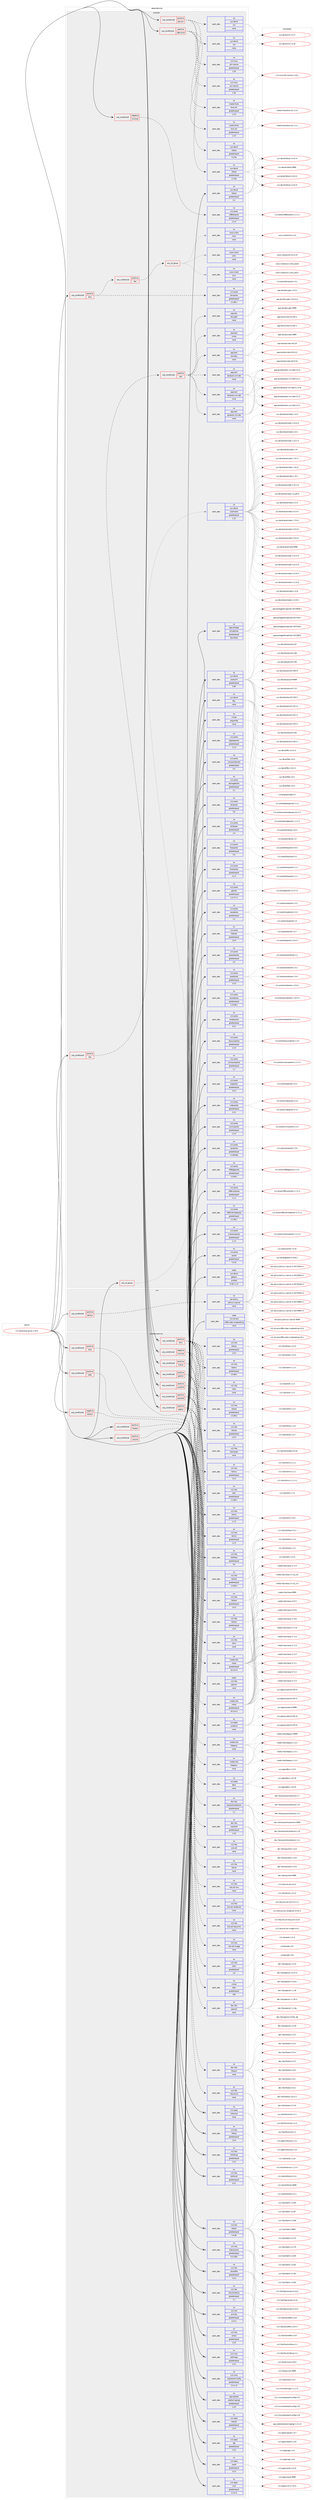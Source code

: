 digraph prolog {

# *************
# Graph options
# *************

newrank=true;
concentrate=true;
compound=true;
graph [rankdir=LR,fontname=Helvetica,fontsize=10,ranksep=1.5];#, ranksep=2.5, nodesep=0.2];
edge  [arrowhead=vee];
node  [fontname=Helvetica,fontsize=10];

# **********
# The ebuild
# **********

subgraph cluster_leftcol {
color=gray;
rank=same;
label=<<i>ebuild</i>>;
id [label="x11-base/xorg-server-1.19.5", color=red, width=4, href="../x11-base/xorg-server-1.19.5.svg"];
}

# ****************
# The dependencies
# ****************

subgraph cluster_midcol {
color=gray;
label=<<i>dependencies</i>>;
subgraph cluster_compile {
fillcolor="#eeeeee";
style=filled;
label=<<i>compile</i>>;
subgraph any9114 {
dependency511513 [label=<<TABLE BORDER="0" CELLBORDER="1" CELLSPACING="0" CELLPADDING="4"><TR><TD CELLPADDING="10">any_of_group</TD></TR></TABLE>>, shape=none, color=red];subgraph pack380400 {
dependency511514 [label=<<TABLE BORDER="0" CELLBORDER="1" CELLSPACING="0" CELLPADDING="4" WIDTH="220"><TR><TD ROWSPAN="6" CELLPADDING="30">pack_dep</TD></TR><TR><TD WIDTH="110">no</TD></TR><TR><TD>sys-devel</TD></TR><TR><TD>automake</TD></TR><TR><TD>greaterequal</TD></TR><TR><TD>1.15</TD></TR></TABLE>>, shape=none, color=blue];
}
dependency511513:e -> dependency511514:w [weight=20,style="dotted",arrowhead="oinv"];
}
id:e -> dependency511513:w [weight=20,style="solid",arrowhead="vee"];
subgraph cond121660 {
dependency511515 [label=<<TABLE BORDER="0" CELLBORDER="1" CELLSPACING="0" CELLPADDING="4"><TR><TD ROWSPAN="3" CELLPADDING="10">use_conditional</TD></TR><TR><TD>negative</TD></TR><TR><TD>minimal</TD></TR></TABLE>>, shape=none, color=red];
subgraph pack380401 {
dependency511516 [label=<<TABLE BORDER="0" CELLBORDER="1" CELLSPACING="0" CELLPADDING="4" WIDTH="220"><TR><TD ROWSPAN="6" CELLPADDING="30">pack_dep</TD></TR><TR><TD WIDTH="110">no</TD></TR><TR><TD>x11-proto</TD></TR><TR><TD>xf86driproto</TD></TR><TR><TD>greaterequal</TD></TR><TR><TD>2.1.0</TD></TR></TABLE>>, shape=none, color=blue];
}
dependency511515:e -> dependency511516:w [weight=20,style="dashed",arrowhead="vee"];
}
id:e -> dependency511515:w [weight=20,style="solid",arrowhead="vee"];
subgraph cond121661 {
dependency511517 [label=<<TABLE BORDER="0" CELLBORDER="1" CELLSPACING="0" CELLPADDING="4"><TR><TD ROWSPAN="3" CELLPADDING="10">use_conditional</TD></TR><TR><TD>positive</TD></TR><TR><TD>dmx</TD></TR></TABLE>>, shape=none, color=red];
subgraph pack380402 {
dependency511518 [label=<<TABLE BORDER="0" CELLBORDER="1" CELLSPACING="0" CELLPADDING="4" WIDTH="220"><TR><TD ROWSPAN="6" CELLPADDING="30">pack_dep</TD></TR><TR><TD WIDTH="110">no</TD></TR><TR><TD>x11-proto</TD></TR><TR><TD>dmxproto</TD></TR><TR><TD>greaterequal</TD></TR><TR><TD>2.2.99.1</TD></TR></TABLE>>, shape=none, color=blue];
}
dependency511517:e -> dependency511518:w [weight=20,style="dashed",arrowhead="vee"];
subgraph cond121662 {
dependency511519 [label=<<TABLE BORDER="0" CELLBORDER="1" CELLSPACING="0" CELLPADDING="4"><TR><TD ROWSPAN="3" CELLPADDING="10">use_conditional</TD></TR><TR><TD>positive</TD></TR><TR><TD>doc</TD></TR></TABLE>>, shape=none, color=red];
subgraph any9115 {
dependency511520 [label=<<TABLE BORDER="0" CELLBORDER="1" CELLSPACING="0" CELLPADDING="4"><TR><TD CELLPADDING="10">any_of_group</TD></TR></TABLE>>, shape=none, color=red];subgraph pack380403 {
dependency511521 [label=<<TABLE BORDER="0" CELLBORDER="1" CELLSPACING="0" CELLPADDING="4" WIDTH="220"><TR><TD ROWSPAN="6" CELLPADDING="30">pack_dep</TD></TR><TR><TD WIDTH="110">no</TD></TR><TR><TD>www-client</TD></TR><TR><TD>links</TD></TR><TR><TD>none</TD></TR><TR><TD></TD></TR></TABLE>>, shape=none, color=blue];
}
dependency511520:e -> dependency511521:w [weight=20,style="dotted",arrowhead="oinv"];
subgraph pack380404 {
dependency511522 [label=<<TABLE BORDER="0" CELLBORDER="1" CELLSPACING="0" CELLPADDING="4" WIDTH="220"><TR><TD ROWSPAN="6" CELLPADDING="30">pack_dep</TD></TR><TR><TD WIDTH="110">no</TD></TR><TR><TD>www-client</TD></TR><TR><TD>lynx</TD></TR><TR><TD>none</TD></TR><TR><TD></TD></TR></TABLE>>, shape=none, color=blue];
}
dependency511520:e -> dependency511522:w [weight=20,style="dotted",arrowhead="oinv"];
subgraph pack380405 {
dependency511523 [label=<<TABLE BORDER="0" CELLBORDER="1" CELLSPACING="0" CELLPADDING="4" WIDTH="220"><TR><TD ROWSPAN="6" CELLPADDING="30">pack_dep</TD></TR><TR><TD WIDTH="110">no</TD></TR><TR><TD>www-client</TD></TR><TR><TD>w3m</TD></TR><TR><TD>none</TD></TR><TR><TD></TD></TR></TABLE>>, shape=none, color=blue];
}
dependency511520:e -> dependency511523:w [weight=20,style="dotted",arrowhead="oinv"];
}
dependency511519:e -> dependency511520:w [weight=20,style="dashed",arrowhead="vee"];
}
dependency511517:e -> dependency511519:w [weight=20,style="dashed",arrowhead="vee"];
}
id:e -> dependency511517:w [weight=20,style="solid",arrowhead="vee"];
subgraph cond121663 {
dependency511524 [label=<<TABLE BORDER="0" CELLBORDER="1" CELLSPACING="0" CELLPADDING="4"><TR><TD ROWSPAN="3" CELLPADDING="10">use_conditional</TD></TR><TR><TD>positive</TD></TR><TR><TD>doc</TD></TR></TABLE>>, shape=none, color=red];
subgraph cond121664 {
dependency511525 [label=<<TABLE BORDER="0" CELLBORDER="1" CELLSPACING="0" CELLPADDING="4"><TR><TD ROWSPAN="3" CELLPADDING="10">use_conditional</TD></TR><TR><TD>positive</TD></TR><TR><TD>doc</TD></TR></TABLE>>, shape=none, color=red];
subgraph pack380406 {
dependency511526 [label=<<TABLE BORDER="0" CELLBORDER="1" CELLSPACING="0" CELLPADDING="4" WIDTH="220"><TR><TD ROWSPAN="6" CELLPADDING="30">pack_dep</TD></TR><TR><TD WIDTH="110">no</TD></TR><TR><TD>app-text</TD></TR><TR><TD>asciidoc</TD></TR><TR><TD>none</TD></TR><TR><TD></TD></TR></TABLE>>, shape=none, color=blue];
}
dependency511525:e -> dependency511526:w [weight=20,style="dashed",arrowhead="vee"];
subgraph pack380407 {
dependency511527 [label=<<TABLE BORDER="0" CELLBORDER="1" CELLSPACING="0" CELLPADDING="4" WIDTH="220"><TR><TD ROWSPAN="6" CELLPADDING="30">pack_dep</TD></TR><TR><TD WIDTH="110">no</TD></TR><TR><TD>app-text</TD></TR><TR><TD>xmlto</TD></TR><TR><TD>none</TD></TR><TR><TD></TD></TR></TABLE>>, shape=none, color=blue];
}
dependency511525:e -> dependency511527:w [weight=20,style="dashed",arrowhead="vee"];
subgraph pack380408 {
dependency511528 [label=<<TABLE BORDER="0" CELLBORDER="1" CELLSPACING="0" CELLPADDING="4" WIDTH="220"><TR><TD ROWSPAN="6" CELLPADDING="30">pack_dep</TD></TR><TR><TD WIDTH="110">no</TD></TR><TR><TD>app-doc</TD></TR><TR><TD>doxygen</TD></TR><TR><TD>none</TD></TR><TR><TD></TD></TR></TABLE>>, shape=none, color=blue];
}
dependency511525:e -> dependency511528:w [weight=20,style="dashed",arrowhead="vee"];
subgraph pack380409 {
dependency511529 [label=<<TABLE BORDER="0" CELLBORDER="1" CELLSPACING="0" CELLPADDING="4" WIDTH="220"><TR><TD ROWSPAN="6" CELLPADDING="30">pack_dep</TD></TR><TR><TD WIDTH="110">no</TD></TR><TR><TD>app-text</TD></TR><TR><TD>docbook-xml-dtd</TD></TR><TR><TD>none</TD></TR><TR><TD></TD></TR></TABLE>>, shape=none, color=blue];
}
dependency511525:e -> dependency511529:w [weight=20,style="dashed",arrowhead="vee"];
subgraph pack380410 {
dependency511530 [label=<<TABLE BORDER="0" CELLBORDER="1" CELLSPACING="0" CELLPADDING="4" WIDTH="220"><TR><TD ROWSPAN="6" CELLPADDING="30">pack_dep</TD></TR><TR><TD WIDTH="110">no</TD></TR><TR><TD>app-text</TD></TR><TR><TD>docbook-xml-dtd</TD></TR><TR><TD>none</TD></TR><TR><TD></TD></TR></TABLE>>, shape=none, color=blue];
}
dependency511525:e -> dependency511530:w [weight=20,style="dashed",arrowhead="vee"];
subgraph pack380411 {
dependency511531 [label=<<TABLE BORDER="0" CELLBORDER="1" CELLSPACING="0" CELLPADDING="4" WIDTH="220"><TR><TD ROWSPAN="6" CELLPADDING="30">pack_dep</TD></TR><TR><TD WIDTH="110">no</TD></TR><TR><TD>app-text</TD></TR><TR><TD>docbook-xml-dtd</TD></TR><TR><TD>none</TD></TR><TR><TD></TD></TR></TABLE>>, shape=none, color=blue];
}
dependency511525:e -> dependency511531:w [weight=20,style="dashed",arrowhead="vee"];
}
dependency511524:e -> dependency511525:w [weight=20,style="dashed",arrowhead="vee"];
}
id:e -> dependency511524:w [weight=20,style="solid",arrowhead="vee"];
subgraph cond121665 {
dependency511532 [label=<<TABLE BORDER="0" CELLBORDER="1" CELLSPACING="0" CELLPADDING="4"><TR><TD ROWSPAN="3" CELLPADDING="10">use_conditional</TD></TR><TR><TD>positive</TD></TR><TR><TD>ppc-aix</TD></TR></TABLE>>, shape=none, color=red];
subgraph pack380412 {
dependency511533 [label=<<TABLE BORDER="0" CELLBORDER="1" CELLSPACING="0" CELLPADDING="4" WIDTH="220"><TR><TD ROWSPAN="6" CELLPADDING="30">pack_dep</TD></TR><TR><TD WIDTH="110">no</TD></TR><TR><TD>sys-devel</TD></TR><TR><TD>libtool</TD></TR><TR><TD>greaterequal</TD></TR><TR><TD>2.2.6a</TD></TR></TABLE>>, shape=none, color=blue];
}
dependency511532:e -> dependency511533:w [weight=20,style="dashed",arrowhead="vee"];
subgraph pack380413 {
dependency511534 [label=<<TABLE BORDER="0" CELLBORDER="1" CELLSPACING="0" CELLPADDING="4" WIDTH="220"><TR><TD ROWSPAN="6" CELLPADDING="30">pack_dep</TD></TR><TR><TD WIDTH="110">no</TD></TR><TR><TD>sys-devel</TD></TR><TR><TD>m4</TD></TR><TR><TD>none</TD></TR><TR><TD></TD></TR></TABLE>>, shape=none, color=blue];
}
dependency511532:e -> dependency511534:w [weight=20,style="dashed",arrowhead="vee"];
subgraph pack380414 {
dependency511535 [label=<<TABLE BORDER="0" CELLBORDER="1" CELLSPACING="0" CELLPADDING="4" WIDTH="220"><TR><TD ROWSPAN="6" CELLPADDING="30">pack_dep</TD></TR><TR><TD WIDTH="110">no</TD></TR><TR><TD>x11-misc</TD></TR><TR><TD>util-macros</TD></TR><TR><TD>greaterequal</TD></TR><TR><TD>1.18</TD></TR></TABLE>>, shape=none, color=blue];
}
dependency511532:e -> dependency511535:w [weight=20,style="dashed",arrowhead="vee"];
subgraph pack380415 {
dependency511536 [label=<<TABLE BORDER="0" CELLBORDER="1" CELLSPACING="0" CELLPADDING="4" WIDTH="220"><TR><TD ROWSPAN="6" CELLPADDING="30">pack_dep</TD></TR><TR><TD WIDTH="110">no</TD></TR><TR><TD>media-fonts</TD></TR><TR><TD>font-util</TD></TR><TR><TD>greaterequal</TD></TR><TR><TD>1.2.0</TD></TR></TABLE>>, shape=none, color=blue];
}
dependency511532:e -> dependency511536:w [weight=20,style="dashed",arrowhead="vee"];
}
id:e -> dependency511532:w [weight=20,style="solid",arrowhead="vee"];
subgraph cond121666 {
dependency511537 [label=<<TABLE BORDER="0" CELLBORDER="1" CELLSPACING="0" CELLPADDING="4"><TR><TD ROWSPAN="3" CELLPADDING="10">use_conditional</TD></TR><TR><TD>positive</TD></TR><TR><TD>x86-winnt</TD></TR></TABLE>>, shape=none, color=red];
subgraph pack380416 {
dependency511538 [label=<<TABLE BORDER="0" CELLBORDER="1" CELLSPACING="0" CELLPADDING="4" WIDTH="220"><TR><TD ROWSPAN="6" CELLPADDING="30">pack_dep</TD></TR><TR><TD WIDTH="110">no</TD></TR><TR><TD>sys-devel</TD></TR><TR><TD>libtool</TD></TR><TR><TD>greaterequal</TD></TR><TR><TD>2.2.6a</TD></TR></TABLE>>, shape=none, color=blue];
}
dependency511537:e -> dependency511538:w [weight=20,style="dashed",arrowhead="vee"];
subgraph pack380417 {
dependency511539 [label=<<TABLE BORDER="0" CELLBORDER="1" CELLSPACING="0" CELLPADDING="4" WIDTH="220"><TR><TD ROWSPAN="6" CELLPADDING="30">pack_dep</TD></TR><TR><TD WIDTH="110">no</TD></TR><TR><TD>sys-devel</TD></TR><TR><TD>m4</TD></TR><TR><TD>none</TD></TR><TR><TD></TD></TR></TABLE>>, shape=none, color=blue];
}
dependency511537:e -> dependency511539:w [weight=20,style="dashed",arrowhead="vee"];
subgraph pack380418 {
dependency511540 [label=<<TABLE BORDER="0" CELLBORDER="1" CELLSPACING="0" CELLPADDING="4" WIDTH="220"><TR><TD ROWSPAN="6" CELLPADDING="30">pack_dep</TD></TR><TR><TD WIDTH="110">no</TD></TR><TR><TD>x11-misc</TD></TR><TR><TD>util-macros</TD></TR><TR><TD>greaterequal</TD></TR><TR><TD>1.18</TD></TR></TABLE>>, shape=none, color=blue];
}
dependency511537:e -> dependency511540:w [weight=20,style="dashed",arrowhead="vee"];
subgraph pack380419 {
dependency511541 [label=<<TABLE BORDER="0" CELLBORDER="1" CELLSPACING="0" CELLPADDING="4" WIDTH="220"><TR><TD ROWSPAN="6" CELLPADDING="30">pack_dep</TD></TR><TR><TD WIDTH="110">no</TD></TR><TR><TD>media-fonts</TD></TR><TR><TD>font-util</TD></TR><TR><TD>greaterequal</TD></TR><TR><TD>1.2.0</TD></TR></TABLE>>, shape=none, color=blue];
}
dependency511537:e -> dependency511541:w [weight=20,style="dashed",arrowhead="vee"];
}
id:e -> dependency511537:w [weight=20,style="solid",arrowhead="vee"];
subgraph pack380420 {
dependency511542 [label=<<TABLE BORDER="0" CELLBORDER="1" CELLSPACING="0" CELLPADDING="4" WIDTH="220"><TR><TD ROWSPAN="6" CELLPADDING="30">pack_dep</TD></TR><TR><TD WIDTH="110">no</TD></TR><TR><TD>app-portage</TD></TR><TR><TD>elt-patches</TD></TR><TR><TD>greaterequal</TD></TR><TR><TD>20170422</TD></TR></TABLE>>, shape=none, color=blue];
}
id:e -> dependency511542:w [weight=20,style="solid",arrowhead="vee"];
subgraph pack380421 {
dependency511543 [label=<<TABLE BORDER="0" CELLBORDER="1" CELLSPACING="0" CELLPADDING="4" WIDTH="220"><TR><TD ROWSPAN="6" CELLPADDING="30">pack_dep</TD></TR><TR><TD WIDTH="110">no</TD></TR><TR><TD>sys-devel</TD></TR><TR><TD>autoconf</TD></TR><TR><TD>greaterequal</TD></TR><TR><TD>2.69</TD></TR></TABLE>>, shape=none, color=blue];
}
id:e -> dependency511543:w [weight=20,style="solid",arrowhead="vee"];
subgraph pack380422 {
dependency511544 [label=<<TABLE BORDER="0" CELLBORDER="1" CELLSPACING="0" CELLPADDING="4" WIDTH="220"><TR><TD ROWSPAN="6" CELLPADDING="30">pack_dep</TD></TR><TR><TD WIDTH="110">no</TD></TR><TR><TD>sys-devel</TD></TR><TR><TD>flex</TD></TR><TR><TD>none</TD></TR><TR><TD></TD></TR></TABLE>>, shape=none, color=blue];
}
id:e -> dependency511544:w [weight=20,style="solid",arrowhead="vee"];
subgraph pack380423 {
dependency511545 [label=<<TABLE BORDER="0" CELLBORDER="1" CELLSPACING="0" CELLPADDING="4" WIDTH="220"><TR><TD ROWSPAN="6" CELLPADDING="30">pack_dep</TD></TR><TR><TD WIDTH="110">no</TD></TR><TR><TD>sys-devel</TD></TR><TR><TD>libtool</TD></TR><TR><TD>greaterequal</TD></TR><TR><TD>2.4</TD></TR></TABLE>>, shape=none, color=blue];
}
id:e -> dependency511545:w [weight=20,style="solid",arrowhead="vee"];
subgraph pack380424 {
dependency511546 [label=<<TABLE BORDER="0" CELLBORDER="1" CELLSPACING="0" CELLPADDING="4" WIDTH="220"><TR><TD ROWSPAN="6" CELLPADDING="30">pack_dep</TD></TR><TR><TD WIDTH="110">no</TD></TR><TR><TD>virtual</TD></TR><TR><TD>pkgconfig</TD></TR><TR><TD>none</TD></TR><TR><TD></TD></TR></TABLE>>, shape=none, color=blue];
}
id:e -> dependency511546:w [weight=20,style="solid",arrowhead="vee"];
subgraph pack380425 {
dependency511547 [label=<<TABLE BORDER="0" CELLBORDER="1" CELLSPACING="0" CELLPADDING="4" WIDTH="220"><TR><TD ROWSPAN="6" CELLPADDING="30">pack_dep</TD></TR><TR><TD WIDTH="110">no</TD></TR><TR><TD>x11-proto</TD></TR><TR><TD>bigreqsproto</TD></TR><TR><TD>greaterequal</TD></TR><TR><TD>1.1.0</TD></TR></TABLE>>, shape=none, color=blue];
}
id:e -> dependency511547:w [weight=20,style="solid",arrowhead="vee"];
subgraph pack380426 {
dependency511548 [label=<<TABLE BORDER="0" CELLBORDER="1" CELLSPACING="0" CELLPADDING="4" WIDTH="220"><TR><TD ROWSPAN="6" CELLPADDING="30">pack_dep</TD></TR><TR><TD WIDTH="110">no</TD></TR><TR><TD>x11-proto</TD></TR><TR><TD>compositeproto</TD></TR><TR><TD>greaterequal</TD></TR><TR><TD>0.4</TD></TR></TABLE>>, shape=none, color=blue];
}
id:e -> dependency511548:w [weight=20,style="solid",arrowhead="vee"];
subgraph pack380427 {
dependency511549 [label=<<TABLE BORDER="0" CELLBORDER="1" CELLSPACING="0" CELLPADDING="4" WIDTH="220"><TR><TD ROWSPAN="6" CELLPADDING="30">pack_dep</TD></TR><TR><TD WIDTH="110">no</TD></TR><TR><TD>x11-proto</TD></TR><TR><TD>damageproto</TD></TR><TR><TD>greaterequal</TD></TR><TR><TD>1.1</TD></TR></TABLE>>, shape=none, color=blue];
}
id:e -> dependency511549:w [weight=20,style="solid",arrowhead="vee"];
subgraph pack380428 {
dependency511550 [label=<<TABLE BORDER="0" CELLBORDER="1" CELLSPACING="0" CELLPADDING="4" WIDTH="220"><TR><TD ROWSPAN="6" CELLPADDING="30">pack_dep</TD></TR><TR><TD WIDTH="110">no</TD></TR><TR><TD>x11-proto</TD></TR><TR><TD>dri2proto</TD></TR><TR><TD>greaterequal</TD></TR><TR><TD>2.8</TD></TR></TABLE>>, shape=none, color=blue];
}
id:e -> dependency511550:w [weight=20,style="solid",arrowhead="vee"];
subgraph pack380429 {
dependency511551 [label=<<TABLE BORDER="0" CELLBORDER="1" CELLSPACING="0" CELLPADDING="4" WIDTH="220"><TR><TD ROWSPAN="6" CELLPADDING="30">pack_dep</TD></TR><TR><TD WIDTH="110">no</TD></TR><TR><TD>x11-proto</TD></TR><TR><TD>dri3proto</TD></TR><TR><TD>greaterequal</TD></TR><TR><TD>1.0</TD></TR></TABLE>>, shape=none, color=blue];
}
id:e -> dependency511551:w [weight=20,style="solid",arrowhead="vee"];
subgraph pack380430 {
dependency511552 [label=<<TABLE BORDER="0" CELLBORDER="1" CELLSPACING="0" CELLPADDING="4" WIDTH="220"><TR><TD ROWSPAN="6" CELLPADDING="30">pack_dep</TD></TR><TR><TD WIDTH="110">no</TD></TR><TR><TD>x11-proto</TD></TR><TR><TD>fixesproto</TD></TR><TR><TD>greaterequal</TD></TR><TR><TD>5.0</TD></TR></TABLE>>, shape=none, color=blue];
}
id:e -> dependency511552:w [weight=20,style="solid",arrowhead="vee"];
subgraph pack380431 {
dependency511553 [label=<<TABLE BORDER="0" CELLBORDER="1" CELLSPACING="0" CELLPADDING="4" WIDTH="220"><TR><TD ROWSPAN="6" CELLPADDING="30">pack_dep</TD></TR><TR><TD WIDTH="110">no</TD></TR><TR><TD>x11-proto</TD></TR><TR><TD>fontsproto</TD></TR><TR><TD>greaterequal</TD></TR><TR><TD>2.1.3</TD></TR></TABLE>>, shape=none, color=blue];
}
id:e -> dependency511553:w [weight=20,style="solid",arrowhead="vee"];
subgraph pack380432 {
dependency511554 [label=<<TABLE BORDER="0" CELLBORDER="1" CELLSPACING="0" CELLPADDING="4" WIDTH="220"><TR><TD ROWSPAN="6" CELLPADDING="30">pack_dep</TD></TR><TR><TD WIDTH="110">no</TD></TR><TR><TD>x11-proto</TD></TR><TR><TD>glproto</TD></TR><TR><TD>greaterequal</TD></TR><TR><TD>1.4.17-r1</TD></TR></TABLE>>, shape=none, color=blue];
}
id:e -> dependency511554:w [weight=20,style="solid",arrowhead="vee"];
subgraph pack380433 {
dependency511555 [label=<<TABLE BORDER="0" CELLBORDER="1" CELLSPACING="0" CELLPADDING="4" WIDTH="220"><TR><TD ROWSPAN="6" CELLPADDING="30">pack_dep</TD></TR><TR><TD WIDTH="110">no</TD></TR><TR><TD>x11-proto</TD></TR><TR><TD>inputproto</TD></TR><TR><TD>greaterequal</TD></TR><TR><TD>2.3</TD></TR></TABLE>>, shape=none, color=blue];
}
id:e -> dependency511555:w [weight=20,style="solid",arrowhead="vee"];
subgraph pack380434 {
dependency511556 [label=<<TABLE BORDER="0" CELLBORDER="1" CELLSPACING="0" CELLPADDING="4" WIDTH="220"><TR><TD ROWSPAN="6" CELLPADDING="30">pack_dep</TD></TR><TR><TD WIDTH="110">no</TD></TR><TR><TD>x11-proto</TD></TR><TR><TD>kbproto</TD></TR><TR><TD>greaterequal</TD></TR><TR><TD>1.0.3</TD></TR></TABLE>>, shape=none, color=blue];
}
id:e -> dependency511556:w [weight=20,style="solid",arrowhead="vee"];
subgraph pack380435 {
dependency511557 [label=<<TABLE BORDER="0" CELLBORDER="1" CELLSPACING="0" CELLPADDING="4" WIDTH="220"><TR><TD ROWSPAN="6" CELLPADDING="30">pack_dep</TD></TR><TR><TD WIDTH="110">no</TD></TR><TR><TD>x11-proto</TD></TR><TR><TD>presentproto</TD></TR><TR><TD>greaterequal</TD></TR><TR><TD>1.0</TD></TR></TABLE>>, shape=none, color=blue];
}
id:e -> dependency511557:w [weight=20,style="solid",arrowhead="vee"];
subgraph pack380436 {
dependency511558 [label=<<TABLE BORDER="0" CELLBORDER="1" CELLSPACING="0" CELLPADDING="4" WIDTH="220"><TR><TD ROWSPAN="6" CELLPADDING="30">pack_dep</TD></TR><TR><TD WIDTH="110">no</TD></TR><TR><TD>x11-proto</TD></TR><TR><TD>randrproto</TD></TR><TR><TD>greaterequal</TD></TR><TR><TD>1.5.0</TD></TR></TABLE>>, shape=none, color=blue];
}
id:e -> dependency511558:w [weight=20,style="solid",arrowhead="vee"];
subgraph pack380437 {
dependency511559 [label=<<TABLE BORDER="0" CELLBORDER="1" CELLSPACING="0" CELLPADDING="4" WIDTH="220"><TR><TD ROWSPAN="6" CELLPADDING="30">pack_dep</TD></TR><TR><TD WIDTH="110">no</TD></TR><TR><TD>x11-proto</TD></TR><TR><TD>recordproto</TD></TR><TR><TD>greaterequal</TD></TR><TR><TD>1.13.99.1</TD></TR></TABLE>>, shape=none, color=blue];
}
id:e -> dependency511559:w [weight=20,style="solid",arrowhead="vee"];
subgraph pack380438 {
dependency511560 [label=<<TABLE BORDER="0" CELLBORDER="1" CELLSPACING="0" CELLPADDING="4" WIDTH="220"><TR><TD ROWSPAN="6" CELLPADDING="30">pack_dep</TD></TR><TR><TD WIDTH="110">no</TD></TR><TR><TD>x11-proto</TD></TR><TR><TD>renderproto</TD></TR><TR><TD>greaterequal</TD></TR><TR><TD>0.11</TD></TR></TABLE>>, shape=none, color=blue];
}
id:e -> dependency511560:w [weight=20,style="solid",arrowhead="vee"];
subgraph pack380439 {
dependency511561 [label=<<TABLE BORDER="0" CELLBORDER="1" CELLSPACING="0" CELLPADDING="4" WIDTH="220"><TR><TD ROWSPAN="6" CELLPADDING="30">pack_dep</TD></TR><TR><TD WIDTH="110">no</TD></TR><TR><TD>x11-proto</TD></TR><TR><TD>resourceproto</TD></TR><TR><TD>greaterequal</TD></TR><TR><TD>1.2.0</TD></TR></TABLE>>, shape=none, color=blue];
}
id:e -> dependency511561:w [weight=20,style="solid",arrowhead="vee"];
subgraph pack380440 {
dependency511562 [label=<<TABLE BORDER="0" CELLBORDER="1" CELLSPACING="0" CELLPADDING="4" WIDTH="220"><TR><TD ROWSPAN="6" CELLPADDING="30">pack_dep</TD></TR><TR><TD WIDTH="110">no</TD></TR><TR><TD>x11-proto</TD></TR><TR><TD>scrnsaverproto</TD></TR><TR><TD>greaterequal</TD></TR><TR><TD>1.1</TD></TR></TABLE>>, shape=none, color=blue];
}
id:e -> dependency511562:w [weight=20,style="solid",arrowhead="vee"];
subgraph pack380441 {
dependency511563 [label=<<TABLE BORDER="0" CELLBORDER="1" CELLSPACING="0" CELLPADDING="4" WIDTH="220"><TR><TD ROWSPAN="6" CELLPADDING="30">pack_dep</TD></TR><TR><TD WIDTH="110">no</TD></TR><TR><TD>x11-proto</TD></TR><TR><TD>trapproto</TD></TR><TR><TD>greaterequal</TD></TR><TR><TD>3.4.3</TD></TR></TABLE>>, shape=none, color=blue];
}
id:e -> dependency511563:w [weight=20,style="solid",arrowhead="vee"];
subgraph pack380442 {
dependency511564 [label=<<TABLE BORDER="0" CELLBORDER="1" CELLSPACING="0" CELLPADDING="4" WIDTH="220"><TR><TD ROWSPAN="6" CELLPADDING="30">pack_dep</TD></TR><TR><TD WIDTH="110">no</TD></TR><TR><TD>x11-proto</TD></TR><TR><TD>videoproto</TD></TR><TR><TD>greaterequal</TD></TR><TR><TD>2.2.2</TD></TR></TABLE>>, shape=none, color=blue];
}
id:e -> dependency511564:w [weight=20,style="solid",arrowhead="vee"];
subgraph pack380443 {
dependency511565 [label=<<TABLE BORDER="0" CELLBORDER="1" CELLSPACING="0" CELLPADDING="4" WIDTH="220"><TR><TD ROWSPAN="6" CELLPADDING="30">pack_dep</TD></TR><TR><TD WIDTH="110">no</TD></TR><TR><TD>x11-proto</TD></TR><TR><TD>xcmiscproto</TD></TR><TR><TD>greaterequal</TD></TR><TR><TD>1.2.0</TD></TR></TABLE>>, shape=none, color=blue];
}
id:e -> dependency511565:w [weight=20,style="solid",arrowhead="vee"];
subgraph pack380444 {
dependency511566 [label=<<TABLE BORDER="0" CELLBORDER="1" CELLSPACING="0" CELLPADDING="4" WIDTH="220"><TR><TD ROWSPAN="6" CELLPADDING="30">pack_dep</TD></TR><TR><TD WIDTH="110">no</TD></TR><TR><TD>x11-proto</TD></TR><TR><TD>xextproto</TD></TR><TR><TD>greaterequal</TD></TR><TR><TD>7.2.99.901</TD></TR></TABLE>>, shape=none, color=blue];
}
id:e -> dependency511566:w [weight=20,style="solid",arrowhead="vee"];
subgraph pack380445 {
dependency511567 [label=<<TABLE BORDER="0" CELLBORDER="1" CELLSPACING="0" CELLPADDING="4" WIDTH="220"><TR><TD ROWSPAN="6" CELLPADDING="30">pack_dep</TD></TR><TR><TD WIDTH="110">no</TD></TR><TR><TD>x11-proto</TD></TR><TR><TD>xf86dgaproto</TD></TR><TR><TD>greaterequal</TD></TR><TR><TD>2.0.99.1</TD></TR></TABLE>>, shape=none, color=blue];
}
id:e -> dependency511567:w [weight=20,style="solid",arrowhead="vee"];
subgraph pack380446 {
dependency511568 [label=<<TABLE BORDER="0" CELLBORDER="1" CELLSPACING="0" CELLPADDING="4" WIDTH="220"><TR><TD ROWSPAN="6" CELLPADDING="30">pack_dep</TD></TR><TR><TD WIDTH="110">no</TD></TR><TR><TD>x11-proto</TD></TR><TR><TD>xf86rushproto</TD></TR><TR><TD>greaterequal</TD></TR><TR><TD>1.1.2</TD></TR></TABLE>>, shape=none, color=blue];
}
id:e -> dependency511568:w [weight=20,style="solid",arrowhead="vee"];
subgraph pack380447 {
dependency511569 [label=<<TABLE BORDER="0" CELLBORDER="1" CELLSPACING="0" CELLPADDING="4" WIDTH="220"><TR><TD ROWSPAN="6" CELLPADDING="30">pack_dep</TD></TR><TR><TD WIDTH="110">no</TD></TR><TR><TD>x11-proto</TD></TR><TR><TD>xf86vidmodeproto</TD></TR><TR><TD>greaterequal</TD></TR><TR><TD>2.2.99.1</TD></TR></TABLE>>, shape=none, color=blue];
}
id:e -> dependency511569:w [weight=20,style="solid",arrowhead="vee"];
subgraph pack380448 {
dependency511570 [label=<<TABLE BORDER="0" CELLBORDER="1" CELLSPACING="0" CELLPADDING="4" WIDTH="220"><TR><TD ROWSPAN="6" CELLPADDING="30">pack_dep</TD></TR><TR><TD WIDTH="110">no</TD></TR><TR><TD>x11-proto</TD></TR><TR><TD>xineramaproto</TD></TR><TR><TD>greaterequal</TD></TR><TR><TD>1.1.3</TD></TR></TABLE>>, shape=none, color=blue];
}
id:e -> dependency511570:w [weight=20,style="solid",arrowhead="vee"];
subgraph pack380449 {
dependency511571 [label=<<TABLE BORDER="0" CELLBORDER="1" CELLSPACING="0" CELLPADDING="4" WIDTH="220"><TR><TD ROWSPAN="6" CELLPADDING="30">pack_dep</TD></TR><TR><TD WIDTH="110">no</TD></TR><TR><TD>x11-proto</TD></TR><TR><TD>xproto</TD></TR><TR><TD>greaterequal</TD></TR><TR><TD>7.0.31</TD></TR></TABLE>>, shape=none, color=blue];
}
id:e -> dependency511571:w [weight=20,style="solid",arrowhead="vee"];
subgraph pack380450 {
dependency511572 [label=<<TABLE BORDER="0" CELLBORDER="1" CELLSPACING="0" CELLPADDING="4" WIDTH="220"><TR><TD ROWSPAN="6" CELLPADDING="30">pack_dep</TD></TR><TR><TD WIDTH="110">weak</TD></TR><TR><TD>sys-devel</TD></TR><TR><TD>gettext</TD></TR><TR><TD>smaller</TD></TR><TR><TD>0.18.1.1-r3</TD></TR></TABLE>>, shape=none, color=blue];
}
id:e -> dependency511572:w [weight=20,style="solid",arrowhead="vee"];
}
subgraph cluster_compileandrun {
fillcolor="#eeeeee";
style=filled;
label=<<i>compile and run</i>>;
subgraph cond121667 {
dependency511573 [label=<<TABLE BORDER="0" CELLBORDER="1" CELLSPACING="0" CELLPADDING="4"><TR><TD ROWSPAN="3" CELLPADDING="10">use_conditional</TD></TR><TR><TD>negative</TD></TR><TR><TD>libressl</TD></TR></TABLE>>, shape=none, color=red];
subgraph pack380451 {
dependency511574 [label=<<TABLE BORDER="0" CELLBORDER="1" CELLSPACING="0" CELLPADDING="4" WIDTH="220"><TR><TD ROWSPAN="6" CELLPADDING="30">pack_dep</TD></TR><TR><TD WIDTH="110">no</TD></TR><TR><TD>dev-libs</TD></TR><TR><TD>openssl</TD></TR><TR><TD>none</TD></TR><TR><TD></TD></TR></TABLE>>, shape=none, color=blue];
}
dependency511573:e -> dependency511574:w [weight=20,style="dashed",arrowhead="vee"];
}
id:e -> dependency511573:w [weight=20,style="solid",arrowhead="odotvee"];
subgraph cond121668 {
dependency511575 [label=<<TABLE BORDER="0" CELLBORDER="1" CELLSPACING="0" CELLPADDING="4"><TR><TD ROWSPAN="3" CELLPADDING="10">use_conditional</TD></TR><TR><TD>negative</TD></TR><TR><TD>minimal</TD></TR></TABLE>>, shape=none, color=red];
subgraph pack380452 {
dependency511576 [label=<<TABLE BORDER="0" CELLBORDER="1" CELLSPACING="0" CELLPADDING="4" WIDTH="220"><TR><TD ROWSPAN="6" CELLPADDING="30">pack_dep</TD></TR><TR><TD WIDTH="110">no</TD></TR><TR><TD>x11-libs</TD></TR><TR><TD>libX11</TD></TR><TR><TD>greaterequal</TD></TR><TR><TD>1.1.5</TD></TR></TABLE>>, shape=none, color=blue];
}
dependency511575:e -> dependency511576:w [weight=20,style="dashed",arrowhead="vee"];
subgraph pack380453 {
dependency511577 [label=<<TABLE BORDER="0" CELLBORDER="1" CELLSPACING="0" CELLPADDING="4" WIDTH="220"><TR><TD ROWSPAN="6" CELLPADDING="30">pack_dep</TD></TR><TR><TD WIDTH="110">no</TD></TR><TR><TD>x11-libs</TD></TR><TR><TD>libXext</TD></TR><TR><TD>greaterequal</TD></TR><TR><TD>1.0.5</TD></TR></TABLE>>, shape=none, color=blue];
}
dependency511575:e -> dependency511577:w [weight=20,style="dashed",arrowhead="vee"];
subgraph pack380454 {
dependency511578 [label=<<TABLE BORDER="0" CELLBORDER="1" CELLSPACING="0" CELLPADDING="4" WIDTH="220"><TR><TD ROWSPAN="6" CELLPADDING="30">pack_dep</TD></TR><TR><TD WIDTH="110">no</TD></TR><TR><TD>media-libs</TD></TR><TR><TD>mesa</TD></TR><TR><TD>greaterequal</TD></TR><TR><TD>10.3.4-r1</TD></TR></TABLE>>, shape=none, color=blue];
}
dependency511575:e -> dependency511578:w [weight=20,style="dashed",arrowhead="vee"];
}
id:e -> dependency511575:w [weight=20,style="solid",arrowhead="odotvee"];
subgraph cond121669 {
dependency511579 [label=<<TABLE BORDER="0" CELLBORDER="1" CELLSPACING="0" CELLPADDING="4"><TR><TD ROWSPAN="3" CELLPADDING="10">use_conditional</TD></TR><TR><TD>positive</TD></TR><TR><TD>dmx</TD></TR></TABLE>>, shape=none, color=red];
subgraph pack380455 {
dependency511580 [label=<<TABLE BORDER="0" CELLBORDER="1" CELLSPACING="0" CELLPADDING="4" WIDTH="220"><TR><TD ROWSPAN="6" CELLPADDING="30">pack_dep</TD></TR><TR><TD WIDTH="110">no</TD></TR><TR><TD>x11-libs</TD></TR><TR><TD>libXt</TD></TR><TR><TD>none</TD></TR><TR><TD></TD></TR></TABLE>>, shape=none, color=blue];
}
dependency511579:e -> dependency511580:w [weight=20,style="dashed",arrowhead="vee"];
subgraph pack380456 {
dependency511581 [label=<<TABLE BORDER="0" CELLBORDER="1" CELLSPACING="0" CELLPADDING="4" WIDTH="220"><TR><TD ROWSPAN="6" CELLPADDING="30">pack_dep</TD></TR><TR><TD WIDTH="110">no</TD></TR><TR><TD>x11-libs</TD></TR><TR><TD>libdmx</TD></TR><TR><TD>greaterequal</TD></TR><TR><TD>1.0.99.1</TD></TR></TABLE>>, shape=none, color=blue];
}
dependency511579:e -> dependency511581:w [weight=20,style="dashed",arrowhead="vee"];
subgraph pack380457 {
dependency511582 [label=<<TABLE BORDER="0" CELLBORDER="1" CELLSPACING="0" CELLPADDING="4" WIDTH="220"><TR><TD ROWSPAN="6" CELLPADDING="30">pack_dep</TD></TR><TR><TD WIDTH="110">no</TD></TR><TR><TD>x11-libs</TD></TR><TR><TD>libX11</TD></TR><TR><TD>greaterequal</TD></TR><TR><TD>1.1.5</TD></TR></TABLE>>, shape=none, color=blue];
}
dependency511579:e -> dependency511582:w [weight=20,style="dashed",arrowhead="vee"];
subgraph pack380458 {
dependency511583 [label=<<TABLE BORDER="0" CELLBORDER="1" CELLSPACING="0" CELLPADDING="4" WIDTH="220"><TR><TD ROWSPAN="6" CELLPADDING="30">pack_dep</TD></TR><TR><TD WIDTH="110">no</TD></TR><TR><TD>x11-libs</TD></TR><TR><TD>libXaw</TD></TR><TR><TD>greaterequal</TD></TR><TR><TD>1.0.4</TD></TR></TABLE>>, shape=none, color=blue];
}
dependency511579:e -> dependency511583:w [weight=20,style="dashed",arrowhead="vee"];
subgraph pack380459 {
dependency511584 [label=<<TABLE BORDER="0" CELLBORDER="1" CELLSPACING="0" CELLPADDING="4" WIDTH="220"><TR><TD ROWSPAN="6" CELLPADDING="30">pack_dep</TD></TR><TR><TD WIDTH="110">no</TD></TR><TR><TD>x11-libs</TD></TR><TR><TD>libXext</TD></TR><TR><TD>greaterequal</TD></TR><TR><TD>1.0.99.4</TD></TR></TABLE>>, shape=none, color=blue];
}
dependency511579:e -> dependency511584:w [weight=20,style="dashed",arrowhead="vee"];
subgraph pack380460 {
dependency511585 [label=<<TABLE BORDER="0" CELLBORDER="1" CELLSPACING="0" CELLPADDING="4" WIDTH="220"><TR><TD ROWSPAN="6" CELLPADDING="30">pack_dep</TD></TR><TR><TD WIDTH="110">no</TD></TR><TR><TD>x11-libs</TD></TR><TR><TD>libXfixes</TD></TR><TR><TD>greaterequal</TD></TR><TR><TD>5.0</TD></TR></TABLE>>, shape=none, color=blue];
}
dependency511579:e -> dependency511585:w [weight=20,style="dashed",arrowhead="vee"];
subgraph pack380461 {
dependency511586 [label=<<TABLE BORDER="0" CELLBORDER="1" CELLSPACING="0" CELLPADDING="4" WIDTH="220"><TR><TD ROWSPAN="6" CELLPADDING="30">pack_dep</TD></TR><TR><TD WIDTH="110">no</TD></TR><TR><TD>x11-libs</TD></TR><TR><TD>libXi</TD></TR><TR><TD>greaterequal</TD></TR><TR><TD>1.2.99.1</TD></TR></TABLE>>, shape=none, color=blue];
}
dependency511579:e -> dependency511586:w [weight=20,style="dashed",arrowhead="vee"];
subgraph pack380462 {
dependency511587 [label=<<TABLE BORDER="0" CELLBORDER="1" CELLSPACING="0" CELLPADDING="4" WIDTH="220"><TR><TD ROWSPAN="6" CELLPADDING="30">pack_dep</TD></TR><TR><TD WIDTH="110">no</TD></TR><TR><TD>x11-libs</TD></TR><TR><TD>libXmu</TD></TR><TR><TD>greaterequal</TD></TR><TR><TD>1.0.3</TD></TR></TABLE>>, shape=none, color=blue];
}
dependency511579:e -> dependency511587:w [weight=20,style="dashed",arrowhead="vee"];
subgraph pack380463 {
dependency511588 [label=<<TABLE BORDER="0" CELLBORDER="1" CELLSPACING="0" CELLPADDING="4" WIDTH="220"><TR><TD ROWSPAN="6" CELLPADDING="30">pack_dep</TD></TR><TR><TD WIDTH="110">no</TD></TR><TR><TD>x11-libs</TD></TR><TR><TD>libXrender</TD></TR><TR><TD>none</TD></TR><TR><TD></TD></TR></TABLE>>, shape=none, color=blue];
}
dependency511579:e -> dependency511588:w [weight=20,style="dashed",arrowhead="vee"];
subgraph pack380464 {
dependency511589 [label=<<TABLE BORDER="0" CELLBORDER="1" CELLSPACING="0" CELLPADDING="4" WIDTH="220"><TR><TD ROWSPAN="6" CELLPADDING="30">pack_dep</TD></TR><TR><TD WIDTH="110">no</TD></TR><TR><TD>x11-libs</TD></TR><TR><TD>libXres</TD></TR><TR><TD>greaterequal</TD></TR><TR><TD>1.0.3</TD></TR></TABLE>>, shape=none, color=blue];
}
dependency511579:e -> dependency511589:w [weight=20,style="dashed",arrowhead="vee"];
subgraph pack380465 {
dependency511590 [label=<<TABLE BORDER="0" CELLBORDER="1" CELLSPACING="0" CELLPADDING="4" WIDTH="220"><TR><TD ROWSPAN="6" CELLPADDING="30">pack_dep</TD></TR><TR><TD WIDTH="110">no</TD></TR><TR><TD>x11-libs</TD></TR><TR><TD>libXtst</TD></TR><TR><TD>greaterequal</TD></TR><TR><TD>1.0.99.2</TD></TR></TABLE>>, shape=none, color=blue];
}
dependency511579:e -> dependency511590:w [weight=20,style="dashed",arrowhead="vee"];
}
id:e -> dependency511579:w [weight=20,style="solid",arrowhead="odotvee"];
subgraph cond121670 {
dependency511591 [label=<<TABLE BORDER="0" CELLBORDER="1" CELLSPACING="0" CELLPADDING="4"><TR><TD ROWSPAN="3" CELLPADDING="10">use_conditional</TD></TR><TR><TD>positive</TD></TR><TR><TD>glamor</TD></TR></TABLE>>, shape=none, color=red];
subgraph pack380466 {
dependency511592 [label=<<TABLE BORDER="0" CELLBORDER="1" CELLSPACING="0" CELLPADDING="4" WIDTH="220"><TR><TD ROWSPAN="6" CELLPADDING="30">pack_dep</TD></TR><TR><TD WIDTH="110">no</TD></TR><TR><TD>media-libs</TD></TR><TR><TD>libepoxy</TD></TR><TR><TD>none</TD></TR><TR><TD></TD></TR></TABLE>>, shape=none, color=blue];
}
dependency511591:e -> dependency511592:w [weight=20,style="dashed",arrowhead="vee"];
subgraph pack380467 {
dependency511593 [label=<<TABLE BORDER="0" CELLBORDER="1" CELLSPACING="0" CELLPADDING="4" WIDTH="220"><TR><TD ROWSPAN="6" CELLPADDING="30">pack_dep</TD></TR><TR><TD WIDTH="110">no</TD></TR><TR><TD>media-libs</TD></TR><TR><TD>mesa</TD></TR><TR><TD>greaterequal</TD></TR><TR><TD>10.3.4-r1</TD></TR></TABLE>>, shape=none, color=blue];
}
dependency511591:e -> dependency511593:w [weight=20,style="dashed",arrowhead="vee"];
subgraph pack380468 {
dependency511594 [label=<<TABLE BORDER="0" CELLBORDER="1" CELLSPACING="0" CELLPADDING="4" WIDTH="220"><TR><TD ROWSPAN="6" CELLPADDING="30">pack_dep</TD></TR><TR><TD WIDTH="110">weak</TD></TR><TR><TD>x11-libs</TD></TR><TR><TD>glamor</TD></TR><TR><TD>none</TD></TR><TR><TD></TD></TR></TABLE>>, shape=none, color=blue];
}
dependency511591:e -> dependency511594:w [weight=20,style="dashed",arrowhead="vee"];
}
id:e -> dependency511591:w [weight=20,style="solid",arrowhead="odotvee"];
subgraph cond121671 {
dependency511595 [label=<<TABLE BORDER="0" CELLBORDER="1" CELLSPACING="0" CELLPADDING="4"><TR><TD ROWSPAN="3" CELLPADDING="10">use_conditional</TD></TR><TR><TD>positive</TD></TR><TR><TD>kdrive</TD></TR></TABLE>>, shape=none, color=red];
subgraph pack380469 {
dependency511596 [label=<<TABLE BORDER="0" CELLBORDER="1" CELLSPACING="0" CELLPADDING="4" WIDTH="220"><TR><TD ROWSPAN="6" CELLPADDING="30">pack_dep</TD></TR><TR><TD WIDTH="110">no</TD></TR><TR><TD>x11-libs</TD></TR><TR><TD>libXext</TD></TR><TR><TD>greaterequal</TD></TR><TR><TD>1.0.5</TD></TR></TABLE>>, shape=none, color=blue];
}
dependency511595:e -> dependency511596:w [weight=20,style="dashed",arrowhead="vee"];
subgraph pack380470 {
dependency511597 [label=<<TABLE BORDER="0" CELLBORDER="1" CELLSPACING="0" CELLPADDING="4" WIDTH="220"><TR><TD ROWSPAN="6" CELLPADDING="30">pack_dep</TD></TR><TR><TD WIDTH="110">no</TD></TR><TR><TD>x11-libs</TD></TR><TR><TD>libXv</TD></TR><TR><TD>none</TD></TR><TR><TD></TD></TR></TABLE>>, shape=none, color=blue];
}
dependency511595:e -> dependency511597:w [weight=20,style="dashed",arrowhead="vee"];
}
id:e -> dependency511595:w [weight=20,style="solid",arrowhead="odotvee"];
subgraph cond121672 {
dependency511598 [label=<<TABLE BORDER="0" CELLBORDER="1" CELLSPACING="0" CELLPADDING="4"><TR><TD ROWSPAN="3" CELLPADDING="10">use_conditional</TD></TR><TR><TD>positive</TD></TR><TR><TD>libressl</TD></TR></TABLE>>, shape=none, color=red];
subgraph pack380471 {
dependency511599 [label=<<TABLE BORDER="0" CELLBORDER="1" CELLSPACING="0" CELLPADDING="4" WIDTH="220"><TR><TD ROWSPAN="6" CELLPADDING="30">pack_dep</TD></TR><TR><TD WIDTH="110">no</TD></TR><TR><TD>dev-libs</TD></TR><TR><TD>libressl</TD></TR><TR><TD>none</TD></TR><TR><TD></TD></TR></TABLE>>, shape=none, color=blue];
}
dependency511598:e -> dependency511599:w [weight=20,style="dashed",arrowhead="vee"];
}
id:e -> dependency511598:w [weight=20,style="solid",arrowhead="odotvee"];
subgraph cond121673 {
dependency511600 [label=<<TABLE BORDER="0" CELLBORDER="1" CELLSPACING="0" CELLPADDING="4"><TR><TD ROWSPAN="3" CELLPADDING="10">use_conditional</TD></TR><TR><TD>positive</TD></TR><TR><TD>systemd</TD></TR></TABLE>>, shape=none, color=red];
subgraph pack380472 {
dependency511601 [label=<<TABLE BORDER="0" CELLBORDER="1" CELLSPACING="0" CELLPADDING="4" WIDTH="220"><TR><TD ROWSPAN="6" CELLPADDING="30">pack_dep</TD></TR><TR><TD WIDTH="110">no</TD></TR><TR><TD>sys-apps</TD></TR><TR><TD>dbus</TD></TR><TR><TD>none</TD></TR><TR><TD></TD></TR></TABLE>>, shape=none, color=blue];
}
dependency511600:e -> dependency511601:w [weight=20,style="dashed",arrowhead="vee"];
subgraph pack380473 {
dependency511602 [label=<<TABLE BORDER="0" CELLBORDER="1" CELLSPACING="0" CELLPADDING="4" WIDTH="220"><TR><TD ROWSPAN="6" CELLPADDING="30">pack_dep</TD></TR><TR><TD WIDTH="110">no</TD></TR><TR><TD>sys-apps</TD></TR><TR><TD>systemd</TD></TR><TR><TD>none</TD></TR><TR><TD></TD></TR></TABLE>>, shape=none, color=blue];
}
dependency511600:e -> dependency511602:w [weight=20,style="dashed",arrowhead="vee"];
}
id:e -> dependency511600:w [weight=20,style="solid",arrowhead="odotvee"];
subgraph cond121674 {
dependency511603 [label=<<TABLE BORDER="0" CELLBORDER="1" CELLSPACING="0" CELLPADDING="4"><TR><TD ROWSPAN="3" CELLPADDING="10">use_conditional</TD></TR><TR><TD>positive</TD></TR><TR><TD>tslib</TD></TR></TABLE>>, shape=none, color=red];
subgraph pack380474 {
dependency511604 [label=<<TABLE BORDER="0" CELLBORDER="1" CELLSPACING="0" CELLPADDING="4" WIDTH="220"><TR><TD ROWSPAN="6" CELLPADDING="30">pack_dep</TD></TR><TR><TD WIDTH="110">no</TD></TR><TR><TD>x11-libs</TD></TR><TR><TD>tslib</TD></TR><TR><TD>greaterequal</TD></TR><TR><TD>1.0</TD></TR></TABLE>>, shape=none, color=blue];
}
dependency511603:e -> dependency511604:w [weight=20,style="dashed",arrowhead="vee"];
}
id:e -> dependency511603:w [weight=20,style="solid",arrowhead="odotvee"];
subgraph cond121675 {
dependency511605 [label=<<TABLE BORDER="0" CELLBORDER="1" CELLSPACING="0" CELLPADDING="4"><TR><TD ROWSPAN="3" CELLPADDING="10">use_conditional</TD></TR><TR><TD>positive</TD></TR><TR><TD>udev</TD></TR></TABLE>>, shape=none, color=red];
subgraph pack380475 {
dependency511606 [label=<<TABLE BORDER="0" CELLBORDER="1" CELLSPACING="0" CELLPADDING="4" WIDTH="220"><TR><TD ROWSPAN="6" CELLPADDING="30">pack_dep</TD></TR><TR><TD WIDTH="110">no</TD></TR><TR><TD>virtual</TD></TR><TR><TD>udev</TD></TR><TR><TD>greaterequal</TD></TR><TR><TD>150</TD></TR></TABLE>>, shape=none, color=blue];
}
dependency511605:e -> dependency511606:w [weight=20,style="dashed",arrowhead="vee"];
}
id:e -> dependency511605:w [weight=20,style="solid",arrowhead="odotvee"];
subgraph cond121676 {
dependency511607 [label=<<TABLE BORDER="0" CELLBORDER="1" CELLSPACING="0" CELLPADDING="4"><TR><TD ROWSPAN="3" CELLPADDING="10">use_conditional</TD></TR><TR><TD>positive</TD></TR><TR><TD>unwind</TD></TR></TABLE>>, shape=none, color=red];
subgraph pack380476 {
dependency511608 [label=<<TABLE BORDER="0" CELLBORDER="1" CELLSPACING="0" CELLPADDING="4" WIDTH="220"><TR><TD ROWSPAN="6" CELLPADDING="30">pack_dep</TD></TR><TR><TD WIDTH="110">no</TD></TR><TR><TD>sys-libs</TD></TR><TR><TD>libunwind</TD></TR><TR><TD>none</TD></TR><TR><TD></TD></TR></TABLE>>, shape=none, color=blue];
}
dependency511607:e -> dependency511608:w [weight=20,style="dashed",arrowhead="vee"];
}
id:e -> dependency511607:w [weight=20,style="solid",arrowhead="odotvee"];
subgraph cond121677 {
dependency511609 [label=<<TABLE BORDER="0" CELLBORDER="1" CELLSPACING="0" CELLPADDING="4"><TR><TD ROWSPAN="3" CELLPADDING="10">use_conditional</TD></TR><TR><TD>positive</TD></TR><TR><TD>wayland</TD></TR></TABLE>>, shape=none, color=red];
subgraph pack380477 {
dependency511610 [label=<<TABLE BORDER="0" CELLBORDER="1" CELLSPACING="0" CELLPADDING="4" WIDTH="220"><TR><TD ROWSPAN="6" CELLPADDING="30">pack_dep</TD></TR><TR><TD WIDTH="110">no</TD></TR><TR><TD>dev-libs</TD></TR><TR><TD>wayland</TD></TR><TR><TD>greaterequal</TD></TR><TR><TD>1.3.0</TD></TR></TABLE>>, shape=none, color=blue];
}
dependency511609:e -> dependency511610:w [weight=20,style="dashed",arrowhead="vee"];
subgraph pack380478 {
dependency511611 [label=<<TABLE BORDER="0" CELLBORDER="1" CELLSPACING="0" CELLPADDING="4" WIDTH="220"><TR><TD ROWSPAN="6" CELLPADDING="30">pack_dep</TD></TR><TR><TD WIDTH="110">no</TD></TR><TR><TD>media-libs</TD></TR><TR><TD>libepoxy</TD></TR><TR><TD>none</TD></TR><TR><TD></TD></TR></TABLE>>, shape=none, color=blue];
}
dependency511609:e -> dependency511611:w [weight=20,style="dashed",arrowhead="vee"];
subgraph pack380479 {
dependency511612 [label=<<TABLE BORDER="0" CELLBORDER="1" CELLSPACING="0" CELLPADDING="4" WIDTH="220"><TR><TD ROWSPAN="6" CELLPADDING="30">pack_dep</TD></TR><TR><TD WIDTH="110">no</TD></TR><TR><TD>dev-libs</TD></TR><TR><TD>wayland-protocols</TD></TR><TR><TD>greaterequal</TD></TR><TR><TD>1.1</TD></TR></TABLE>>, shape=none, color=blue];
}
dependency511609:e -> dependency511612:w [weight=20,style="dashed",arrowhead="vee"];
}
id:e -> dependency511609:w [weight=20,style="solid",arrowhead="odotvee"];
subgraph cond121678 {
dependency511613 [label=<<TABLE BORDER="0" CELLBORDER="1" CELLSPACING="0" CELLPADDING="4"><TR><TD ROWSPAN="3" CELLPADDING="10">use_conditional</TD></TR><TR><TD>positive</TD></TR><TR><TD>xephyr</TD></TR></TABLE>>, shape=none, color=red];
subgraph pack380480 {
dependency511614 [label=<<TABLE BORDER="0" CELLBORDER="1" CELLSPACING="0" CELLPADDING="4" WIDTH="220"><TR><TD ROWSPAN="6" CELLPADDING="30">pack_dep</TD></TR><TR><TD WIDTH="110">no</TD></TR><TR><TD>x11-libs</TD></TR><TR><TD>libxcb</TD></TR><TR><TD>none</TD></TR><TR><TD></TD></TR></TABLE>>, shape=none, color=blue];
}
dependency511613:e -> dependency511614:w [weight=20,style="dashed",arrowhead="vee"];
subgraph pack380481 {
dependency511615 [label=<<TABLE BORDER="0" CELLBORDER="1" CELLSPACING="0" CELLPADDING="4" WIDTH="220"><TR><TD ROWSPAN="6" CELLPADDING="30">pack_dep</TD></TR><TR><TD WIDTH="110">no</TD></TR><TR><TD>x11-libs</TD></TR><TR><TD>xcb-util</TD></TR><TR><TD>none</TD></TR><TR><TD></TD></TR></TABLE>>, shape=none, color=blue];
}
dependency511613:e -> dependency511615:w [weight=20,style="dashed",arrowhead="vee"];
subgraph pack380482 {
dependency511616 [label=<<TABLE BORDER="0" CELLBORDER="1" CELLSPACING="0" CELLPADDING="4" WIDTH="220"><TR><TD ROWSPAN="6" CELLPADDING="30">pack_dep</TD></TR><TR><TD WIDTH="110">no</TD></TR><TR><TD>x11-libs</TD></TR><TR><TD>xcb-util-image</TD></TR><TR><TD>none</TD></TR><TR><TD></TD></TR></TABLE>>, shape=none, color=blue];
}
dependency511613:e -> dependency511616:w [weight=20,style="dashed",arrowhead="vee"];
subgraph pack380483 {
dependency511617 [label=<<TABLE BORDER="0" CELLBORDER="1" CELLSPACING="0" CELLPADDING="4" WIDTH="220"><TR><TD ROWSPAN="6" CELLPADDING="30">pack_dep</TD></TR><TR><TD WIDTH="110">no</TD></TR><TR><TD>x11-libs</TD></TR><TR><TD>xcb-util-keysyms</TD></TR><TR><TD>none</TD></TR><TR><TD></TD></TR></TABLE>>, shape=none, color=blue];
}
dependency511613:e -> dependency511617:w [weight=20,style="dashed",arrowhead="vee"];
subgraph pack380484 {
dependency511618 [label=<<TABLE BORDER="0" CELLBORDER="1" CELLSPACING="0" CELLPADDING="4" WIDTH="220"><TR><TD ROWSPAN="6" CELLPADDING="30">pack_dep</TD></TR><TR><TD WIDTH="110">no</TD></TR><TR><TD>x11-libs</TD></TR><TR><TD>xcb-util-renderutil</TD></TR><TR><TD>none</TD></TR><TR><TD></TD></TR></TABLE>>, shape=none, color=blue];
}
dependency511613:e -> dependency511618:w [weight=20,style="dashed",arrowhead="vee"];
subgraph pack380485 {
dependency511619 [label=<<TABLE BORDER="0" CELLBORDER="1" CELLSPACING="0" CELLPADDING="4" WIDTH="220"><TR><TD ROWSPAN="6" CELLPADDING="30">pack_dep</TD></TR><TR><TD WIDTH="110">no</TD></TR><TR><TD>x11-libs</TD></TR><TR><TD>xcb-util-wm</TD></TR><TR><TD>none</TD></TR><TR><TD></TD></TR></TABLE>>, shape=none, color=blue];
}
dependency511613:e -> dependency511619:w [weight=20,style="dashed",arrowhead="vee"];
}
id:e -> dependency511613:w [weight=20,style="solid",arrowhead="odotvee"];
subgraph pack380486 {
dependency511620 [label=<<TABLE BORDER="0" CELLBORDER="1" CELLSPACING="0" CELLPADDING="4" WIDTH="220"><TR><TD ROWSPAN="6" CELLPADDING="30">pack_dep</TD></TR><TR><TD WIDTH="110">no</TD></TR><TR><TD>app-eselect</TD></TR><TR><TD>eselect-opengl</TD></TR><TR><TD>greaterequal</TD></TR><TR><TD>1.3.0</TD></TR></TABLE>>, shape=none, color=blue];
}
id:e -> dependency511620:w [weight=20,style="solid",arrowhead="odotvee"];
subgraph pack380487 {
dependency511621 [label=<<TABLE BORDER="0" CELLBORDER="1" CELLSPACING="0" CELLPADDING="4" WIDTH="220"><TR><TD ROWSPAN="6" CELLPADDING="30">pack_dep</TD></TR><TR><TD WIDTH="110">no</TD></TR><TR><TD>x11-apps</TD></TR><TR><TD>iceauth</TD></TR><TR><TD>greaterequal</TD></TR><TR><TD>1.0.2</TD></TR></TABLE>>, shape=none, color=blue];
}
id:e -> dependency511621:w [weight=20,style="solid",arrowhead="odotvee"];
subgraph pack380488 {
dependency511622 [label=<<TABLE BORDER="0" CELLBORDER="1" CELLSPACING="0" CELLPADDING="4" WIDTH="220"><TR><TD ROWSPAN="6" CELLPADDING="30">pack_dep</TD></TR><TR><TD WIDTH="110">no</TD></TR><TR><TD>x11-apps</TD></TR><TR><TD>rgb</TD></TR><TR><TD>greaterequal</TD></TR><TR><TD>1.0.3</TD></TR></TABLE>>, shape=none, color=blue];
}
id:e -> dependency511622:w [weight=20,style="solid",arrowhead="odotvee"];
subgraph pack380489 {
dependency511623 [label=<<TABLE BORDER="0" CELLBORDER="1" CELLSPACING="0" CELLPADDING="4" WIDTH="220"><TR><TD ROWSPAN="6" CELLPADDING="30">pack_dep</TD></TR><TR><TD WIDTH="110">no</TD></TR><TR><TD>x11-apps</TD></TR><TR><TD>xauth</TD></TR><TR><TD>greaterequal</TD></TR><TR><TD>1.0.3</TD></TR></TABLE>>, shape=none, color=blue];
}
id:e -> dependency511623:w [weight=20,style="solid",arrowhead="odotvee"];
subgraph pack380490 {
dependency511624 [label=<<TABLE BORDER="0" CELLBORDER="1" CELLSPACING="0" CELLPADDING="4" WIDTH="220"><TR><TD ROWSPAN="6" CELLPADDING="30">pack_dep</TD></TR><TR><TD WIDTH="110">no</TD></TR><TR><TD>x11-apps</TD></TR><TR><TD>xinit</TD></TR><TR><TD>greaterequal</TD></TR><TR><TD>1.3.3-r1</TD></TR></TABLE>>, shape=none, color=blue];
}
id:e -> dependency511624:w [weight=20,style="solid",arrowhead="odotvee"];
subgraph pack380491 {
dependency511625 [label=<<TABLE BORDER="0" CELLBORDER="1" CELLSPACING="0" CELLPADDING="4" WIDTH="220"><TR><TD ROWSPAN="6" CELLPADDING="30">pack_dep</TD></TR><TR><TD WIDTH="110">no</TD></TR><TR><TD>x11-apps</TD></TR><TR><TD>xkbcomp</TD></TR><TR><TD>none</TD></TR><TR><TD></TD></TR></TABLE>>, shape=none, color=blue];
}
id:e -> dependency511625:w [weight=20,style="solid",arrowhead="odotvee"];
subgraph pack380492 {
dependency511626 [label=<<TABLE BORDER="0" CELLBORDER="1" CELLSPACING="0" CELLPADDING="4" WIDTH="220"><TR><TD ROWSPAN="6" CELLPADDING="30">pack_dep</TD></TR><TR><TD WIDTH="110">no</TD></TR><TR><TD>x11-libs</TD></TR><TR><TD>libXau</TD></TR><TR><TD>greaterequal</TD></TR><TR><TD>1.0.4</TD></TR></TABLE>>, shape=none, color=blue];
}
id:e -> dependency511626:w [weight=20,style="solid",arrowhead="odotvee"];
subgraph pack380493 {
dependency511627 [label=<<TABLE BORDER="0" CELLBORDER="1" CELLSPACING="0" CELLPADDING="4" WIDTH="220"><TR><TD ROWSPAN="6" CELLPADDING="30">pack_dep</TD></TR><TR><TD WIDTH="110">no</TD></TR><TR><TD>x11-libs</TD></TR><TR><TD>libXdmcp</TD></TR><TR><TD>greaterequal</TD></TR><TR><TD>1.0.2</TD></TR></TABLE>>, shape=none, color=blue];
}
id:e -> dependency511627:w [weight=20,style="solid",arrowhead="odotvee"];
subgraph pack380494 {
dependency511628 [label=<<TABLE BORDER="0" CELLBORDER="1" CELLSPACING="0" CELLPADDING="4" WIDTH="220"><TR><TD ROWSPAN="6" CELLPADDING="30">pack_dep</TD></TR><TR><TD WIDTH="110">no</TD></TR><TR><TD>x11-libs</TD></TR><TR><TD>libXfont2</TD></TR><TR><TD>greaterequal</TD></TR><TR><TD>2.0.1</TD></TR></TABLE>>, shape=none, color=blue];
}
id:e -> dependency511628:w [weight=20,style="solid",arrowhead="odotvee"];
subgraph pack380495 {
dependency511629 [label=<<TABLE BORDER="0" CELLBORDER="1" CELLSPACING="0" CELLPADDING="4" WIDTH="220"><TR><TD ROWSPAN="6" CELLPADDING="30">pack_dep</TD></TR><TR><TD WIDTH="110">no</TD></TR><TR><TD>x11-libs</TD></TR><TR><TD>libdrm</TD></TR><TR><TD>greaterequal</TD></TR><TR><TD>2.4.46</TD></TR></TABLE>>, shape=none, color=blue];
}
id:e -> dependency511629:w [weight=20,style="solid",arrowhead="odotvee"];
subgraph pack380496 {
dependency511630 [label=<<TABLE BORDER="0" CELLBORDER="1" CELLSPACING="0" CELLPADDING="4" WIDTH="220"><TR><TD ROWSPAN="6" CELLPADDING="30">pack_dep</TD></TR><TR><TD WIDTH="110">no</TD></TR><TR><TD>x11-libs</TD></TR><TR><TD>libpciaccess</TD></TR><TR><TD>greaterequal</TD></TR><TR><TD>0.12.901</TD></TR></TABLE>>, shape=none, color=blue];
}
id:e -> dependency511630:w [weight=20,style="solid",arrowhead="odotvee"];
subgraph pack380497 {
dependency511631 [label=<<TABLE BORDER="0" CELLBORDER="1" CELLSPACING="0" CELLPADDING="4" WIDTH="220"><TR><TD ROWSPAN="6" CELLPADDING="30">pack_dep</TD></TR><TR><TD WIDTH="110">no</TD></TR><TR><TD>x11-libs</TD></TR><TR><TD>libxkbfile</TD></TR><TR><TD>greaterequal</TD></TR><TR><TD>1.0.4</TD></TR></TABLE>>, shape=none, color=blue];
}
id:e -> dependency511631:w [weight=20,style="solid",arrowhead="odotvee"];
subgraph pack380498 {
dependency511632 [label=<<TABLE BORDER="0" CELLBORDER="1" CELLSPACING="0" CELLPADDING="4" WIDTH="220"><TR><TD ROWSPAN="6" CELLPADDING="30">pack_dep</TD></TR><TR><TD WIDTH="110">no</TD></TR><TR><TD>x11-libs</TD></TR><TR><TD>libxshmfence</TD></TR><TR><TD>greaterequal</TD></TR><TR><TD>1.1</TD></TR></TABLE>>, shape=none, color=blue];
}
id:e -> dependency511632:w [weight=20,style="solid",arrowhead="odotvee"];
subgraph pack380499 {
dependency511633 [label=<<TABLE BORDER="0" CELLBORDER="1" CELLSPACING="0" CELLPADDING="4" WIDTH="220"><TR><TD ROWSPAN="6" CELLPADDING="30">pack_dep</TD></TR><TR><TD WIDTH="110">no</TD></TR><TR><TD>x11-libs</TD></TR><TR><TD>pixman</TD></TR><TR><TD>greaterequal</TD></TR><TR><TD>0.27.2</TD></TR></TABLE>>, shape=none, color=blue];
}
id:e -> dependency511633:w [weight=20,style="solid",arrowhead="odotvee"];
subgraph pack380500 {
dependency511634 [label=<<TABLE BORDER="0" CELLBORDER="1" CELLSPACING="0" CELLPADDING="4" WIDTH="220"><TR><TD ROWSPAN="6" CELLPADDING="30">pack_dep</TD></TR><TR><TD WIDTH="110">no</TD></TR><TR><TD>x11-libs</TD></TR><TR><TD>xtrans</TD></TR><TR><TD>greaterequal</TD></TR><TR><TD>1.3.5</TD></TR></TABLE>>, shape=none, color=blue];
}
id:e -> dependency511634:w [weight=20,style="solid",arrowhead="odotvee"];
subgraph pack380501 {
dependency511635 [label=<<TABLE BORDER="0" CELLBORDER="1" CELLSPACING="0" CELLPADDING="4" WIDTH="220"><TR><TD ROWSPAN="6" CELLPADDING="30">pack_dep</TD></TR><TR><TD WIDTH="110">no</TD></TR><TR><TD>x11-misc</TD></TR><TR><TD>xbitmaps</TD></TR><TR><TD>greaterequal</TD></TR><TR><TD>1.0.1</TD></TR></TABLE>>, shape=none, color=blue];
}
id:e -> dependency511635:w [weight=20,style="solid",arrowhead="odotvee"];
subgraph pack380502 {
dependency511636 [label=<<TABLE BORDER="0" CELLBORDER="1" CELLSPACING="0" CELLPADDING="4" WIDTH="220"><TR><TD ROWSPAN="6" CELLPADDING="30">pack_dep</TD></TR><TR><TD WIDTH="110">no</TD></TR><TR><TD>x11-misc</TD></TR><TR><TD>xkeyboard-config</TD></TR><TR><TD>greaterequal</TD></TR><TR><TD>2.4.1-r3</TD></TR></TABLE>>, shape=none, color=blue];
}
id:e -> dependency511636:w [weight=20,style="solid",arrowhead="odotvee"];
}
subgraph cluster_run {
fillcolor="#eeeeee";
style=filled;
label=<<i>run</i>>;
subgraph cond121679 {
dependency511637 [label=<<TABLE BORDER="0" CELLBORDER="1" CELLSPACING="0" CELLPADDING="4"><TR><TD ROWSPAN="3" CELLPADDING="10">use_conditional</TD></TR><TR><TD>positive</TD></TR><TR><TD>selinux</TD></TR></TABLE>>, shape=none, color=red];
subgraph pack380503 {
dependency511638 [label=<<TABLE BORDER="0" CELLBORDER="1" CELLSPACING="0" CELLPADDING="4" WIDTH="220"><TR><TD ROWSPAN="6" CELLPADDING="30">pack_dep</TD></TR><TR><TD WIDTH="110">no</TD></TR><TR><TD>sec-policy</TD></TR><TR><TD>selinux-xserver</TD></TR><TR><TD>none</TD></TR><TR><TD></TD></TR></TABLE>>, shape=none, color=blue];
}
dependency511637:e -> dependency511638:w [weight=20,style="dashed",arrowhead="vee"];
}
id:e -> dependency511637:w [weight=20,style="solid",arrowhead="odot"];
subgraph pack380504 {
dependency511639 [label=<<TABLE BORDER="0" CELLBORDER="1" CELLSPACING="0" CELLPADDING="4" WIDTH="220"><TR><TD ROWSPAN="6" CELLPADDING="30">pack_dep</TD></TR><TR><TD WIDTH="110">weak</TD></TR><TR><TD>x11-drivers</TD></TR><TR><TD>xf86-video-modesetting</TD></TR><TR><TD>none</TD></TR><TR><TD></TD></TR></TABLE>>, shape=none, color=blue];
}
id:e -> dependency511639:w [weight=20,style="solid",arrowhead="odot"];
}
}

# **************
# The candidates
# **************

subgraph cluster_choices {
rank=same;
color=gray;
label=<<i>candidates</i>>;

subgraph choice380400 {
color=black;
nodesep=1;
choice11512111545100101118101108479711711611110997107101454946494846514511449 [label="sys-devel/automake-1.10.3-r1", color=red, width=4,href="../sys-devel/automake-1.10.3-r1.svg"];
choice11512111545100101118101108479711711611110997107101454946494846514511450 [label="sys-devel/automake-1.10.3-r2", color=red, width=4,href="../sys-devel/automake-1.10.3-r2.svg"];
choice11512111545100101118101108479711711611110997107101454946494946544511449 [label="sys-devel/automake-1.11.6-r1", color=red, width=4,href="../sys-devel/automake-1.11.6-r1.svg"];
choice11512111545100101118101108479711711611110997107101454946494946544511450 [label="sys-devel/automake-1.11.6-r2", color=red, width=4,href="../sys-devel/automake-1.11.6-r2.svg"];
choice1151211154510010111810110847971171161111099710710145494649504654 [label="sys-devel/automake-1.12.6", color=red, width=4,href="../sys-devel/automake-1.12.6.svg"];
choice11512111545100101118101108479711711611110997107101454946495046544511449 [label="sys-devel/automake-1.12.6-r1", color=red, width=4,href="../sys-devel/automake-1.12.6-r1.svg"];
choice1151211154510010111810110847971171161111099710710145494649514652 [label="sys-devel/automake-1.13.4", color=red, width=4,href="../sys-devel/automake-1.13.4.svg"];
choice11512111545100101118101108479711711611110997107101454946495146524511449 [label="sys-devel/automake-1.13.4-r1", color=red, width=4,href="../sys-devel/automake-1.13.4-r1.svg"];
choice1151211154510010111810110847971171161111099710710145494649524649 [label="sys-devel/automake-1.14.1", color=red, width=4,href="../sys-devel/automake-1.14.1.svg"];
choice11512111545100101118101108479711711611110997107101454946495246494511449 [label="sys-devel/automake-1.14.1-r1", color=red, width=4,href="../sys-devel/automake-1.14.1-r1.svg"];
choice115121115451001011181011084797117116111109971071014549464953 [label="sys-devel/automake-1.15", color=red, width=4,href="../sys-devel/automake-1.15.svg"];
choice1151211154510010111810110847971171161111099710710145494649534511449 [label="sys-devel/automake-1.15-r1", color=red, width=4,href="../sys-devel/automake-1.15-r1.svg"];
choice1151211154510010111810110847971171161111099710710145494649534511450 [label="sys-devel/automake-1.15-r2", color=red, width=4,href="../sys-devel/automake-1.15-r2.svg"];
choice1151211154510010111810110847971171161111099710710145494649534649 [label="sys-devel/automake-1.15.1", color=red, width=4,href="../sys-devel/automake-1.15.1.svg"];
choice11512111545100101118101108479711711611110997107101454946495346494511449 [label="sys-devel/automake-1.15.1-r1", color=red, width=4,href="../sys-devel/automake-1.15.1-r1.svg"];
choice115121115451001011181011084797117116111109971071014549465295112544511450 [label="sys-devel/automake-1.4_p6-r2", color=red, width=4,href="../sys-devel/automake-1.4_p6-r2.svg"];
choice11512111545100101118101108479711711611110997107101454946534511450 [label="sys-devel/automake-1.5-r2", color=red, width=4,href="../sys-devel/automake-1.5-r2.svg"];
choice115121115451001011181011084797117116111109971071014549465446514511450 [label="sys-devel/automake-1.6.3-r2", color=red, width=4,href="../sys-devel/automake-1.6.3-r2.svg"];
choice115121115451001011181011084797117116111109971071014549465546574511451 [label="sys-devel/automake-1.7.9-r3", color=red, width=4,href="../sys-devel/automake-1.7.9-r3.svg"];
choice115121115451001011181011084797117116111109971071014549465646534511453 [label="sys-devel/automake-1.8.5-r5", color=red, width=4,href="../sys-devel/automake-1.8.5-r5.svg"];
choice115121115451001011181011084797117116111109971071014549465746544511452 [label="sys-devel/automake-1.9.6-r4", color=red, width=4,href="../sys-devel/automake-1.9.6-r4.svg"];
choice115121115451001011181011084797117116111109971071014557575757 [label="sys-devel/automake-9999", color=red, width=4,href="../sys-devel/automake-9999.svg"];
dependency511514:e -> choice11512111545100101118101108479711711611110997107101454946494846514511449:w [style=dotted,weight="100"];
dependency511514:e -> choice11512111545100101118101108479711711611110997107101454946494846514511450:w [style=dotted,weight="100"];
dependency511514:e -> choice11512111545100101118101108479711711611110997107101454946494946544511449:w [style=dotted,weight="100"];
dependency511514:e -> choice11512111545100101118101108479711711611110997107101454946494946544511450:w [style=dotted,weight="100"];
dependency511514:e -> choice1151211154510010111810110847971171161111099710710145494649504654:w [style=dotted,weight="100"];
dependency511514:e -> choice11512111545100101118101108479711711611110997107101454946495046544511449:w [style=dotted,weight="100"];
dependency511514:e -> choice1151211154510010111810110847971171161111099710710145494649514652:w [style=dotted,weight="100"];
dependency511514:e -> choice11512111545100101118101108479711711611110997107101454946495146524511449:w [style=dotted,weight="100"];
dependency511514:e -> choice1151211154510010111810110847971171161111099710710145494649524649:w [style=dotted,weight="100"];
dependency511514:e -> choice11512111545100101118101108479711711611110997107101454946495246494511449:w [style=dotted,weight="100"];
dependency511514:e -> choice115121115451001011181011084797117116111109971071014549464953:w [style=dotted,weight="100"];
dependency511514:e -> choice1151211154510010111810110847971171161111099710710145494649534511449:w [style=dotted,weight="100"];
dependency511514:e -> choice1151211154510010111810110847971171161111099710710145494649534511450:w [style=dotted,weight="100"];
dependency511514:e -> choice1151211154510010111810110847971171161111099710710145494649534649:w [style=dotted,weight="100"];
dependency511514:e -> choice11512111545100101118101108479711711611110997107101454946495346494511449:w [style=dotted,weight="100"];
dependency511514:e -> choice115121115451001011181011084797117116111109971071014549465295112544511450:w [style=dotted,weight="100"];
dependency511514:e -> choice11512111545100101118101108479711711611110997107101454946534511450:w [style=dotted,weight="100"];
dependency511514:e -> choice115121115451001011181011084797117116111109971071014549465446514511450:w [style=dotted,weight="100"];
dependency511514:e -> choice115121115451001011181011084797117116111109971071014549465546574511451:w [style=dotted,weight="100"];
dependency511514:e -> choice115121115451001011181011084797117116111109971071014549465646534511453:w [style=dotted,weight="100"];
dependency511514:e -> choice115121115451001011181011084797117116111109971071014549465746544511452:w [style=dotted,weight="100"];
dependency511514:e -> choice115121115451001011181011084797117116111109971071014557575757:w [style=dotted,weight="100"];
}
subgraph choice380401 {
color=black;
nodesep=1;
choice1204949451121141111161114712010256541001141051121141111161114550464946494511449 [label="x11-proto/xf86driproto-2.1.1-r1", color=red, width=4,href="../x11-proto/xf86driproto-2.1.1-r1.svg"];
dependency511516:e -> choice1204949451121141111161114712010256541001141051121141111161114550464946494511449:w [style=dotted,weight="100"];
}
subgraph choice380402 {
color=black;
nodesep=1;
choice12049494511211411111611147100109120112114111116111455046514649 [label="x11-proto/dmxproto-2.3.1", color=red, width=4,href="../x11-proto/dmxproto-2.3.1.svg"];
dependency511518:e -> choice12049494511211411111611147100109120112114111116111455046514649:w [style=dotted,weight="100"];
}
subgraph choice380403 {
color=black;
nodesep=1;
choice1191191194599108105101110116471081051101071154550464952 [label="www-client/links-2.14", color=red, width=4,href="../www-client/links-2.14.svg"];
dependency511521:e -> choice1191191194599108105101110116471081051101071154550464952:w [style=dotted,weight="100"];
}
subgraph choice380404 {
color=black;
nodesep=1;
choice119119119459910810510111011647108121110120455046564657951121141014949 [label="www-client/lynx-2.8.9_pre11", color=red, width=4,href="../www-client/lynx-2.8.9_pre11.svg"];
choice119119119459910810510111011647108121110120455046564657951121141014954 [label="www-client/lynx-2.8.9_pre16", color=red, width=4,href="../www-client/lynx-2.8.9_pre16.svg"];
dependency511522:e -> choice119119119459910810510111011647108121110120455046564657951121141014949:w [style=dotted,weight="100"];
dependency511522:e -> choice119119119459910810510111011647108121110120455046564657951121141014954:w [style=dotted,weight="100"];
}
subgraph choice380405 {
color=black;
nodesep=1;
choice119119119459910810510111011647119511094548465346514511457 [label="www-client/w3m-0.5.3-r9", color=red, width=4,href="../www-client/w3m-0.5.3-r9.svg"];
dependency511523:e -> choice119119119459910810510111011647119511094548465346514511457:w [style=dotted,weight="100"];
}
subgraph choice380406 {
color=black;
nodesep=1;
choice97112112451161011201164797115991051051001119945564654464948 [label="app-text/asciidoc-8.6.10", color=red, width=4,href="../app-text/asciidoc-8.6.10.svg"];
choice9711211245116101120116479711599105105100111994556465446574511450 [label="app-text/asciidoc-8.6.9-r2", color=red, width=4,href="../app-text/asciidoc-8.6.9-r2.svg"];
choice9711211245116101120116479711599105105100111994556465446574511454 [label="app-text/asciidoc-8.6.9-r6", color=red, width=4,href="../app-text/asciidoc-8.6.9-r6.svg"];
choice9711211245116101120116479711599105105100111994557575757 [label="app-text/asciidoc-9999", color=red, width=4,href="../app-text/asciidoc-9999.svg"];
dependency511526:e -> choice97112112451161011201164797115991051051001119945564654464948:w [style=dotted,weight="100"];
dependency511526:e -> choice9711211245116101120116479711599105105100111994556465446574511450:w [style=dotted,weight="100"];
dependency511526:e -> choice9711211245116101120116479711599105105100111994556465446574511454:w [style=dotted,weight="100"];
dependency511526:e -> choice9711211245116101120116479711599105105100111994557575757:w [style=dotted,weight="100"];
}
subgraph choice380407 {
color=black;
nodesep=1;
choice971121124511610112011647120109108116111454846484650544511449 [label="app-text/xmlto-0.0.26-r1", color=red, width=4,href="../app-text/xmlto-0.0.26-r1.svg"];
choice971121124511610112011647120109108116111454846484650564511449 [label="app-text/xmlto-0.0.28-r1", color=red, width=4,href="../app-text/xmlto-0.0.28-r1.svg"];
dependency511527:e -> choice971121124511610112011647120109108116111454846484650544511449:w [style=dotted,weight="100"];
dependency511527:e -> choice971121124511610112011647120109108116111454846484650564511449:w [style=dotted,weight="100"];
}
subgraph choice380408 {
color=black;
nodesep=1;
choice9711211245100111994710011112012110310111045494656464950 [label="app-doc/doxygen-1.8.12", color=red, width=4,href="../app-doc/doxygen-1.8.12.svg"];
choice97112112451001119947100111120121103101110454946564649514511449 [label="app-doc/doxygen-1.8.13-r1", color=red, width=4,href="../app-doc/doxygen-1.8.13-r1.svg"];
choice971121124510011199471001111201211031011104557575757 [label="app-doc/doxygen-9999", color=red, width=4,href="../app-doc/doxygen-9999.svg"];
dependency511528:e -> choice9711211245100111994710011112012110310111045494656464950:w [style=dotted,weight="100"];
dependency511528:e -> choice97112112451001119947100111120121103101110454946564649514511449:w [style=dotted,weight="100"];
dependency511528:e -> choice971121124510011199471001111201211031011104557575757:w [style=dotted,weight="100"];
}
subgraph choice380409 {
color=black;
nodesep=1;
choice971121124511610112011647100111999811111110745120109108451001161004552464946504511454 [label="app-text/docbook-xml-dtd-4.1.2-r6", color=red, width=4,href="../app-text/docbook-xml-dtd-4.1.2-r6.svg"];
choice97112112451161011201164710011199981111111074512010910845100116100455246504511450 [label="app-text/docbook-xml-dtd-4.2-r2", color=red, width=4,href="../app-text/docbook-xml-dtd-4.2-r2.svg"];
choice97112112451161011201164710011199981111111074512010910845100116100455246514511449 [label="app-text/docbook-xml-dtd-4.3-r1", color=red, width=4,href="../app-text/docbook-xml-dtd-4.3-r1.svg"];
choice97112112451161011201164710011199981111111074512010910845100116100455246524511450 [label="app-text/docbook-xml-dtd-4.4-r2", color=red, width=4,href="../app-text/docbook-xml-dtd-4.4-r2.svg"];
choice97112112451161011201164710011199981111111074512010910845100116100455246534511449 [label="app-text/docbook-xml-dtd-4.5-r1", color=red, width=4,href="../app-text/docbook-xml-dtd-4.5-r1.svg"];
dependency511529:e -> choice971121124511610112011647100111999811111110745120109108451001161004552464946504511454:w [style=dotted,weight="100"];
dependency511529:e -> choice97112112451161011201164710011199981111111074512010910845100116100455246504511450:w [style=dotted,weight="100"];
dependency511529:e -> choice97112112451161011201164710011199981111111074512010910845100116100455246514511449:w [style=dotted,weight="100"];
dependency511529:e -> choice97112112451161011201164710011199981111111074512010910845100116100455246524511450:w [style=dotted,weight="100"];
dependency511529:e -> choice97112112451161011201164710011199981111111074512010910845100116100455246534511449:w [style=dotted,weight="100"];
}
subgraph choice380410 {
color=black;
nodesep=1;
choice971121124511610112011647100111999811111110745120109108451001161004552464946504511454 [label="app-text/docbook-xml-dtd-4.1.2-r6", color=red, width=4,href="../app-text/docbook-xml-dtd-4.1.2-r6.svg"];
choice97112112451161011201164710011199981111111074512010910845100116100455246504511450 [label="app-text/docbook-xml-dtd-4.2-r2", color=red, width=4,href="../app-text/docbook-xml-dtd-4.2-r2.svg"];
choice97112112451161011201164710011199981111111074512010910845100116100455246514511449 [label="app-text/docbook-xml-dtd-4.3-r1", color=red, width=4,href="../app-text/docbook-xml-dtd-4.3-r1.svg"];
choice97112112451161011201164710011199981111111074512010910845100116100455246524511450 [label="app-text/docbook-xml-dtd-4.4-r2", color=red, width=4,href="../app-text/docbook-xml-dtd-4.4-r2.svg"];
choice97112112451161011201164710011199981111111074512010910845100116100455246534511449 [label="app-text/docbook-xml-dtd-4.5-r1", color=red, width=4,href="../app-text/docbook-xml-dtd-4.5-r1.svg"];
dependency511530:e -> choice971121124511610112011647100111999811111110745120109108451001161004552464946504511454:w [style=dotted,weight="100"];
dependency511530:e -> choice97112112451161011201164710011199981111111074512010910845100116100455246504511450:w [style=dotted,weight="100"];
dependency511530:e -> choice97112112451161011201164710011199981111111074512010910845100116100455246514511449:w [style=dotted,weight="100"];
dependency511530:e -> choice97112112451161011201164710011199981111111074512010910845100116100455246524511450:w [style=dotted,weight="100"];
dependency511530:e -> choice97112112451161011201164710011199981111111074512010910845100116100455246534511449:w [style=dotted,weight="100"];
}
subgraph choice380411 {
color=black;
nodesep=1;
choice971121124511610112011647100111999811111110745120109108451001161004552464946504511454 [label="app-text/docbook-xml-dtd-4.1.2-r6", color=red, width=4,href="../app-text/docbook-xml-dtd-4.1.2-r6.svg"];
choice97112112451161011201164710011199981111111074512010910845100116100455246504511450 [label="app-text/docbook-xml-dtd-4.2-r2", color=red, width=4,href="../app-text/docbook-xml-dtd-4.2-r2.svg"];
choice97112112451161011201164710011199981111111074512010910845100116100455246514511449 [label="app-text/docbook-xml-dtd-4.3-r1", color=red, width=4,href="../app-text/docbook-xml-dtd-4.3-r1.svg"];
choice97112112451161011201164710011199981111111074512010910845100116100455246524511450 [label="app-text/docbook-xml-dtd-4.4-r2", color=red, width=4,href="../app-text/docbook-xml-dtd-4.4-r2.svg"];
choice97112112451161011201164710011199981111111074512010910845100116100455246534511449 [label="app-text/docbook-xml-dtd-4.5-r1", color=red, width=4,href="../app-text/docbook-xml-dtd-4.5-r1.svg"];
dependency511531:e -> choice971121124511610112011647100111999811111110745120109108451001161004552464946504511454:w [style=dotted,weight="100"];
dependency511531:e -> choice97112112451161011201164710011199981111111074512010910845100116100455246504511450:w [style=dotted,weight="100"];
dependency511531:e -> choice97112112451161011201164710011199981111111074512010910845100116100455246514511449:w [style=dotted,weight="100"];
dependency511531:e -> choice97112112451161011201164710011199981111111074512010910845100116100455246524511450:w [style=dotted,weight="100"];
dependency511531:e -> choice97112112451161011201164710011199981111111074512010910845100116100455246534511449:w [style=dotted,weight="100"];
}
subgraph choice380412 {
color=black;
nodesep=1;
choice1151211154510010111810110847108105981161111111084550465246544511450 [label="sys-devel/libtool-2.4.6-r2", color=red, width=4,href="../sys-devel/libtool-2.4.6-r2.svg"];
choice1151211154510010111810110847108105981161111111084550465246544511451 [label="sys-devel/libtool-2.4.6-r3", color=red, width=4,href="../sys-devel/libtool-2.4.6-r3.svg"];
choice1151211154510010111810110847108105981161111111084550465246544511452 [label="sys-devel/libtool-2.4.6-r4", color=red, width=4,href="../sys-devel/libtool-2.4.6-r4.svg"];
choice1151211154510010111810110847108105981161111111084557575757 [label="sys-devel/libtool-9999", color=red, width=4,href="../sys-devel/libtool-9999.svg"];
dependency511533:e -> choice1151211154510010111810110847108105981161111111084550465246544511450:w [style=dotted,weight="100"];
dependency511533:e -> choice1151211154510010111810110847108105981161111111084550465246544511451:w [style=dotted,weight="100"];
dependency511533:e -> choice1151211154510010111810110847108105981161111111084550465246544511452:w [style=dotted,weight="100"];
dependency511533:e -> choice1151211154510010111810110847108105981161111111084557575757:w [style=dotted,weight="100"];
}
subgraph choice380413 {
color=black;
nodesep=1;
choice11512111545100101118101108471095245494652464955 [label="sys-devel/m4-1.4.17", color=red, width=4,href="../sys-devel/m4-1.4.17.svg"];
choice11512111545100101118101108471095245494652464956 [label="sys-devel/m4-1.4.18", color=red, width=4,href="../sys-devel/m4-1.4.18.svg"];
dependency511534:e -> choice11512111545100101118101108471095245494652464955:w [style=dotted,weight="100"];
dependency511534:e -> choice11512111545100101118101108471095245494652464956:w [style=dotted,weight="100"];
}
subgraph choice380414 {
color=black;
nodesep=1;
choice120494945109105115994711711610510845109979911411111545494649574649 [label="x11-misc/util-macros-1.19.1", color=red, width=4,href="../x11-misc/util-macros-1.19.1.svg"];
dependency511535:e -> choice120494945109105115994711711610510845109979911411111545494649574649:w [style=dotted,weight="100"];
}
subgraph choice380415 {
color=black;
nodesep=1;
choice10910110010597451021111101161154710211111011645117116105108454946514648 [label="media-fonts/font-util-1.3.0", color=red, width=4,href="../media-fonts/font-util-1.3.0.svg"];
choice10910110010597451021111101161154710211111011645117116105108454946514649 [label="media-fonts/font-util-1.3.1", color=red, width=4,href="../media-fonts/font-util-1.3.1.svg"];
dependency511536:e -> choice10910110010597451021111101161154710211111011645117116105108454946514648:w [style=dotted,weight="100"];
dependency511536:e -> choice10910110010597451021111101161154710211111011645117116105108454946514649:w [style=dotted,weight="100"];
}
subgraph choice380416 {
color=black;
nodesep=1;
choice1151211154510010111810110847108105981161111111084550465246544511450 [label="sys-devel/libtool-2.4.6-r2", color=red, width=4,href="../sys-devel/libtool-2.4.6-r2.svg"];
choice1151211154510010111810110847108105981161111111084550465246544511451 [label="sys-devel/libtool-2.4.6-r3", color=red, width=4,href="../sys-devel/libtool-2.4.6-r3.svg"];
choice1151211154510010111810110847108105981161111111084550465246544511452 [label="sys-devel/libtool-2.4.6-r4", color=red, width=4,href="../sys-devel/libtool-2.4.6-r4.svg"];
choice1151211154510010111810110847108105981161111111084557575757 [label="sys-devel/libtool-9999", color=red, width=4,href="../sys-devel/libtool-9999.svg"];
dependency511538:e -> choice1151211154510010111810110847108105981161111111084550465246544511450:w [style=dotted,weight="100"];
dependency511538:e -> choice1151211154510010111810110847108105981161111111084550465246544511451:w [style=dotted,weight="100"];
dependency511538:e -> choice1151211154510010111810110847108105981161111111084550465246544511452:w [style=dotted,weight="100"];
dependency511538:e -> choice1151211154510010111810110847108105981161111111084557575757:w [style=dotted,weight="100"];
}
subgraph choice380417 {
color=black;
nodesep=1;
choice11512111545100101118101108471095245494652464955 [label="sys-devel/m4-1.4.17", color=red, width=4,href="../sys-devel/m4-1.4.17.svg"];
choice11512111545100101118101108471095245494652464956 [label="sys-devel/m4-1.4.18", color=red, width=4,href="../sys-devel/m4-1.4.18.svg"];
dependency511539:e -> choice11512111545100101118101108471095245494652464955:w [style=dotted,weight="100"];
dependency511539:e -> choice11512111545100101118101108471095245494652464956:w [style=dotted,weight="100"];
}
subgraph choice380418 {
color=black;
nodesep=1;
choice120494945109105115994711711610510845109979911411111545494649574649 [label="x11-misc/util-macros-1.19.1", color=red, width=4,href="../x11-misc/util-macros-1.19.1.svg"];
dependency511540:e -> choice120494945109105115994711711610510845109979911411111545494649574649:w [style=dotted,weight="100"];
}
subgraph choice380419 {
color=black;
nodesep=1;
choice10910110010597451021111101161154710211111011645117116105108454946514648 [label="media-fonts/font-util-1.3.0", color=red, width=4,href="../media-fonts/font-util-1.3.0.svg"];
choice10910110010597451021111101161154710211111011645117116105108454946514649 [label="media-fonts/font-util-1.3.1", color=red, width=4,href="../media-fonts/font-util-1.3.1.svg"];
dependency511541:e -> choice10910110010597451021111101161154710211111011645117116105108454946514648:w [style=dotted,weight="100"];
dependency511541:e -> choice10910110010597451021111101161154710211111011645117116105108454946514649:w [style=dotted,weight="100"];
}
subgraph choice380420 {
color=black;
nodesep=1;
choice97112112451121111141169710310147101108116451129711699104101115455048495548514955 [label="app-portage/elt-patches-20170317", color=red, width=4,href="../app-portage/elt-patches-20170317.svg"];
choice97112112451121111141169710310147101108116451129711699104101115455048495548525050 [label="app-portage/elt-patches-20170422", color=red, width=4,href="../app-portage/elt-patches-20170422.svg"];
choice97112112451121111141169710310147101108116451129711699104101115455048495548564953 [label="app-portage/elt-patches-20170815", color=red, width=4,href="../app-portage/elt-patches-20170815.svg"];
choice971121124511211111411697103101471011081164511297116991041011154550484955485650544649 [label="app-portage/elt-patches-20170826.1", color=red, width=4,href="../app-portage/elt-patches-20170826.1.svg"];
dependency511542:e -> choice97112112451121111141169710310147101108116451129711699104101115455048495548514955:w [style=dotted,weight="100"];
dependency511542:e -> choice97112112451121111141169710310147101108116451129711699104101115455048495548525050:w [style=dotted,weight="100"];
dependency511542:e -> choice97112112451121111141169710310147101108116451129711699104101115455048495548564953:w [style=dotted,weight="100"];
dependency511542:e -> choice971121124511211111411697103101471011081164511297116991041011154550484955485650544649:w [style=dotted,weight="100"];
}
subgraph choice380421 {
color=black;
nodesep=1;
choice115121115451001011181011084797117116111991111101024550464951 [label="sys-devel/autoconf-2.13", color=red, width=4,href="../sys-devel/autoconf-2.13.svg"];
choice1151211154510010111810110847971171161119911111010245504653574511455 [label="sys-devel/autoconf-2.59-r7", color=red, width=4,href="../sys-devel/autoconf-2.59-r7.svg"];
choice1151211154510010111810110847971171161119911111010245504654494511450 [label="sys-devel/autoconf-2.61-r2", color=red, width=4,href="../sys-devel/autoconf-2.61-r2.svg"];
choice1151211154510010111810110847971171161119911111010245504654504511449 [label="sys-devel/autoconf-2.62-r1", color=red, width=4,href="../sys-devel/autoconf-2.62-r1.svg"];
choice1151211154510010111810110847971171161119911111010245504654514511449 [label="sys-devel/autoconf-2.63-r1", color=red, width=4,href="../sys-devel/autoconf-2.63-r1.svg"];
choice115121115451001011181011084797117116111991111101024550465452 [label="sys-devel/autoconf-2.64", color=red, width=4,href="../sys-devel/autoconf-2.64.svg"];
choice1151211154510010111810110847971171161119911111010245504654534511449 [label="sys-devel/autoconf-2.65-r1", color=red, width=4,href="../sys-devel/autoconf-2.65-r1.svg"];
choice115121115451001011181011084797117116111991111101024550465455 [label="sys-devel/autoconf-2.67", color=red, width=4,href="../sys-devel/autoconf-2.67.svg"];
choice115121115451001011181011084797117116111991111101024550465456 [label="sys-devel/autoconf-2.68", color=red, width=4,href="../sys-devel/autoconf-2.68.svg"];
choice115121115451001011181011084797117116111991111101024550465457 [label="sys-devel/autoconf-2.69", color=red, width=4,href="../sys-devel/autoconf-2.69.svg"];
choice1151211154510010111810110847971171161119911111010245504654574511452 [label="sys-devel/autoconf-2.69-r4", color=red, width=4,href="../sys-devel/autoconf-2.69-r4.svg"];
choice115121115451001011181011084797117116111991111101024557575757 [label="sys-devel/autoconf-9999", color=red, width=4,href="../sys-devel/autoconf-9999.svg"];
dependency511543:e -> choice115121115451001011181011084797117116111991111101024550464951:w [style=dotted,weight="100"];
dependency511543:e -> choice1151211154510010111810110847971171161119911111010245504653574511455:w [style=dotted,weight="100"];
dependency511543:e -> choice1151211154510010111810110847971171161119911111010245504654494511450:w [style=dotted,weight="100"];
dependency511543:e -> choice1151211154510010111810110847971171161119911111010245504654504511449:w [style=dotted,weight="100"];
dependency511543:e -> choice1151211154510010111810110847971171161119911111010245504654514511449:w [style=dotted,weight="100"];
dependency511543:e -> choice115121115451001011181011084797117116111991111101024550465452:w [style=dotted,weight="100"];
dependency511543:e -> choice1151211154510010111810110847971171161119911111010245504654534511449:w [style=dotted,weight="100"];
dependency511543:e -> choice115121115451001011181011084797117116111991111101024550465455:w [style=dotted,weight="100"];
dependency511543:e -> choice115121115451001011181011084797117116111991111101024550465456:w [style=dotted,weight="100"];
dependency511543:e -> choice115121115451001011181011084797117116111991111101024550465457:w [style=dotted,weight="100"];
dependency511543:e -> choice1151211154510010111810110847971171161119911111010245504654574511452:w [style=dotted,weight="100"];
dependency511543:e -> choice115121115451001011181011084797117116111991111101024557575757:w [style=dotted,weight="100"];
}
subgraph choice380422 {
color=black;
nodesep=1;
choice1151211154510010111810110847102108101120455046544649 [label="sys-devel/flex-2.6.1", color=red, width=4,href="../sys-devel/flex-2.6.1.svg"];
choice1151211154510010111810110847102108101120455046544651 [label="sys-devel/flex-2.6.3", color=red, width=4,href="../sys-devel/flex-2.6.3.svg"];
choice11512111545100101118101108471021081011204550465446514511449 [label="sys-devel/flex-2.6.3-r1", color=red, width=4,href="../sys-devel/flex-2.6.3-r1.svg"];
choice1151211154510010111810110847102108101120455046544652 [label="sys-devel/flex-2.6.4", color=red, width=4,href="../sys-devel/flex-2.6.4.svg"];
choice11512111545100101118101108471021081011204550465446524511449 [label="sys-devel/flex-2.6.4-r1", color=red, width=4,href="../sys-devel/flex-2.6.4-r1.svg"];
dependency511544:e -> choice1151211154510010111810110847102108101120455046544649:w [style=dotted,weight="100"];
dependency511544:e -> choice1151211154510010111810110847102108101120455046544651:w [style=dotted,weight="100"];
dependency511544:e -> choice11512111545100101118101108471021081011204550465446514511449:w [style=dotted,weight="100"];
dependency511544:e -> choice1151211154510010111810110847102108101120455046544652:w [style=dotted,weight="100"];
dependency511544:e -> choice11512111545100101118101108471021081011204550465446524511449:w [style=dotted,weight="100"];
}
subgraph choice380423 {
color=black;
nodesep=1;
choice1151211154510010111810110847108105981161111111084550465246544511450 [label="sys-devel/libtool-2.4.6-r2", color=red, width=4,href="../sys-devel/libtool-2.4.6-r2.svg"];
choice1151211154510010111810110847108105981161111111084550465246544511451 [label="sys-devel/libtool-2.4.6-r3", color=red, width=4,href="../sys-devel/libtool-2.4.6-r3.svg"];
choice1151211154510010111810110847108105981161111111084550465246544511452 [label="sys-devel/libtool-2.4.6-r4", color=red, width=4,href="../sys-devel/libtool-2.4.6-r4.svg"];
choice1151211154510010111810110847108105981161111111084557575757 [label="sys-devel/libtool-9999", color=red, width=4,href="../sys-devel/libtool-9999.svg"];
dependency511545:e -> choice1151211154510010111810110847108105981161111111084550465246544511450:w [style=dotted,weight="100"];
dependency511545:e -> choice1151211154510010111810110847108105981161111111084550465246544511451:w [style=dotted,weight="100"];
dependency511545:e -> choice1151211154510010111810110847108105981161111111084550465246544511452:w [style=dotted,weight="100"];
dependency511545:e -> choice1151211154510010111810110847108105981161111111084557575757:w [style=dotted,weight="100"];
}
subgraph choice380424 {
color=black;
nodesep=1;
choice11810511411611797108471121071039911111010210510345484511449 [label="virtual/pkgconfig-0-r1", color=red, width=4,href="../virtual/pkgconfig-0-r1.svg"];
dependency511546:e -> choice11810511411611797108471121071039911111010210510345484511449:w [style=dotted,weight="100"];
}
subgraph choice380425 {
color=black;
nodesep=1;
choice1204949451121141111161114798105103114101113115112114111116111454946494650 [label="x11-proto/bigreqsproto-1.1.2", color=red, width=4,href="../x11-proto/bigreqsproto-1.1.2.svg"];
dependency511547:e -> choice1204949451121141111161114798105103114101113115112114111116111454946494650:w [style=dotted,weight="100"];
}
subgraph choice380426 {
color=black;
nodesep=1;
choice12049494511211411111611147991111091121111151051161011121141111161114548465246504511449 [label="x11-proto/compositeproto-0.4.2-r1", color=red, width=4,href="../x11-proto/compositeproto-0.4.2-r1.svg"];
dependency511548:e -> choice12049494511211411111611147991111091121111151051161011121141111161114548465246504511449:w [style=dotted,weight="100"];
}
subgraph choice380427 {
color=black;
nodesep=1;
choice1204949451121141111161114710097109971031011121141111161114549465046494511449 [label="x11-proto/damageproto-1.2.1-r1", color=red, width=4,href="../x11-proto/damageproto-1.2.1-r1.svg"];
dependency511549:e -> choice1204949451121141111161114710097109971031011121141111161114549465046494511449:w [style=dotted,weight="100"];
}
subgraph choice380428 {
color=black;
nodesep=1;
choice1204949451121141111161114710011410550112114111116111455046564511449 [label="x11-proto/dri2proto-2.8-r1", color=red, width=4,href="../x11-proto/dri2proto-2.8-r1.svg"];
dependency511550:e -> choice1204949451121141111161114710011410550112114111116111455046564511449:w [style=dotted,weight="100"];
}
subgraph choice380429 {
color=black;
nodesep=1;
choice120494945112114111116111471001141055111211411111611145494648 [label="x11-proto/dri3proto-1.0", color=red, width=4,href="../x11-proto/dri3proto-1.0.svg"];
dependency511551:e -> choice120494945112114111116111471001141055111211411111611145494648:w [style=dotted,weight="100"];
}
subgraph choice380430 {
color=black;
nodesep=1;
choice1204949451121141111161114710210512010111511211411111611145534648 [label="x11-proto/fixesproto-5.0", color=red, width=4,href="../x11-proto/fixesproto-5.0.svg"];
choice12049494511211411111611147102105120101115112114111116111455346484511449 [label="x11-proto/fixesproto-5.0-r1", color=red, width=4,href="../x11-proto/fixesproto-5.0-r1.svg"];
dependency511552:e -> choice1204949451121141111161114710210512010111511211411111611145534648:w [style=dotted,weight="100"];
dependency511552:e -> choice12049494511211411111611147102105120101115112114111116111455346484511449:w [style=dotted,weight="100"];
}
subgraph choice380431 {
color=black;
nodesep=1;
choice12049494511211411111611147102111110116115112114111116111455046494650 [label="x11-proto/fontsproto-2.1.2", color=red, width=4,href="../x11-proto/fontsproto-2.1.2.svg"];
choice12049494511211411111611147102111110116115112114111116111455046494651 [label="x11-proto/fontsproto-2.1.3", color=red, width=4,href="../x11-proto/fontsproto-2.1.3.svg"];
dependency511553:e -> choice12049494511211411111611147102111110116115112114111116111455046494650:w [style=dotted,weight="100"];
dependency511553:e -> choice12049494511211411111611147102111110116115112114111116111455046494651:w [style=dotted,weight="100"];
}
subgraph choice380432 {
color=black;
nodesep=1;
choice12049494511211411111611147103108112114111116111454946524649554511449 [label="x11-proto/glproto-1.4.17-r1", color=red, width=4,href="../x11-proto/glproto-1.4.17-r1.svg"];
dependency511554:e -> choice12049494511211411111611147103108112114111116111454946524649554511449:w [style=dotted,weight="100"];
}
subgraph choice380433 {
color=black;
nodesep=1;
choice1204949451121141111161114710511011211711611211411111611145504651 [label="x11-proto/inputproto-2.3", color=red, width=4,href="../x11-proto/inputproto-2.3.svg"];
choice12049494511211411111611147105110112117116112114111116111455046514649 [label="x11-proto/inputproto-2.3.1", color=red, width=4,href="../x11-proto/inputproto-2.3.1.svg"];
choice12049494511211411111611147105110112117116112114111116111455046514650 [label="x11-proto/inputproto-2.3.2", color=red, width=4,href="../x11-proto/inputproto-2.3.2.svg"];
dependency511555:e -> choice1204949451121141111161114710511011211711611211411111611145504651:w [style=dotted,weight="100"];
dependency511555:e -> choice12049494511211411111611147105110112117116112114111116111455046514649:w [style=dotted,weight="100"];
dependency511555:e -> choice12049494511211411111611147105110112117116112114111116111455046514650:w [style=dotted,weight="100"];
}
subgraph choice380434 {
color=black;
nodesep=1;
choice12049494511211411111611147107981121141111161114549464846544511449 [label="x11-proto/kbproto-1.0.6-r1", color=red, width=4,href="../x11-proto/kbproto-1.0.6-r1.svg"];
choice1204949451121141111161114710798112114111116111454946484655 [label="x11-proto/kbproto-1.0.7", color=red, width=4,href="../x11-proto/kbproto-1.0.7.svg"];
dependency511556:e -> choice12049494511211411111611147107981121141111161114549464846544511449:w [style=dotted,weight="100"];
dependency511556:e -> choice1204949451121141111161114710798112114111116111454946484655:w [style=dotted,weight="100"];
}
subgraph choice380435 {
color=black;
nodesep=1;
choice1204949451121141111161114711211410111510111011611211411111611145494649 [label="x11-proto/presentproto-1.1", color=red, width=4,href="../x11-proto/presentproto-1.1.svg"];
dependency511557:e -> choice1204949451121141111161114711211410111510111011611211411111611145494649:w [style=dotted,weight="100"];
}
subgraph choice380436 {
color=black;
nodesep=1;
choice12049494511211411111611147114971101001141121141111161114549465246484511449 [label="x11-proto/randrproto-1.4.0-r1", color=red, width=4,href="../x11-proto/randrproto-1.4.0-r1.svg"];
choice1204949451121141111161114711497110100114112114111116111454946524649 [label="x11-proto/randrproto-1.4.1", color=red, width=4,href="../x11-proto/randrproto-1.4.1.svg"];
choice1204949451121141111161114711497110100114112114111116111454946534648 [label="x11-proto/randrproto-1.5.0", color=red, width=4,href="../x11-proto/randrproto-1.5.0.svg"];
dependency511558:e -> choice12049494511211411111611147114971101001141121141111161114549465246484511449:w [style=dotted,weight="100"];
dependency511558:e -> choice1204949451121141111161114711497110100114112114111116111454946524649:w [style=dotted,weight="100"];
dependency511558:e -> choice1204949451121141111161114711497110100114112114111116111454946534648:w [style=dotted,weight="100"];
}
subgraph choice380437 {
color=black;
nodesep=1;
choice1204949451121141111161114711410199111114100112114111116111454946495246504511449 [label="x11-proto/recordproto-1.14.2-r1", color=red, width=4,href="../x11-proto/recordproto-1.14.2-r1.svg"];
dependency511559:e -> choice1204949451121141111161114711410199111114100112114111116111454946495246504511449:w [style=dotted,weight="100"];
}
subgraph choice380438 {
color=black;
nodesep=1;
choice12049494511211411111611147114101110100101114112114111116111454846494946494511449 [label="x11-proto/renderproto-0.11.1-r1", color=red, width=4,href="../x11-proto/renderproto-0.11.1-r1.svg"];
dependency511560:e -> choice12049494511211411111611147114101110100101114112114111116111454846494946494511449:w [style=dotted,weight="100"];
}
subgraph choice380439 {
color=black;
nodesep=1;
choice1204949451121141111161114711410111511111711499101112114111116111454946504648 [label="x11-proto/resourceproto-1.2.0", color=red, width=4,href="../x11-proto/resourceproto-1.2.0.svg"];
dependency511561:e -> choice1204949451121141111161114711410111511111711499101112114111116111454946504648:w [style=dotted,weight="100"];
}
subgraph choice380440 {
color=black;
nodesep=1;
choice1204949451121141111161114711599114110115971181011141121141111161114549465046504511449 [label="x11-proto/scrnsaverproto-1.2.2-r1", color=red, width=4,href="../x11-proto/scrnsaverproto-1.2.2-r1.svg"];
dependency511562:e -> choice1204949451121141111161114711599114110115971181011141121141111161114549465046504511449:w [style=dotted,weight="100"];
}
subgraph choice380441 {
color=black;
nodesep=1;
choice1204949451121141111161114711611497112112114111116111455146524651 [label="x11-proto/trapproto-3.4.3", color=red, width=4,href="../x11-proto/trapproto-3.4.3.svg"];
dependency511563:e -> choice1204949451121141111161114711611497112112114111116111455146524651:w [style=dotted,weight="100"];
}
subgraph choice380442 {
color=black;
nodesep=1;
choice12049494511211411111611147118105100101111112114111116111455046514650 [label="x11-proto/videoproto-2.3.2", color=red, width=4,href="../x11-proto/videoproto-2.3.2.svg"];
choice12049494511211411111611147118105100101111112114111116111455046514651 [label="x11-proto/videoproto-2.3.3", color=red, width=4,href="../x11-proto/videoproto-2.3.3.svg"];
dependency511564:e -> choice12049494511211411111611147118105100101111112114111116111455046514650:w [style=dotted,weight="100"];
dependency511564:e -> choice12049494511211411111611147118105100101111112114111116111455046514651:w [style=dotted,weight="100"];
}
subgraph choice380443 {
color=black;
nodesep=1;
choice120494945112114111116111471209910910511599112114111116111454946504650 [label="x11-proto/xcmiscproto-1.2.2", color=red, width=4,href="../x11-proto/xcmiscproto-1.2.2.svg"];
dependency511565:e -> choice120494945112114111116111471209910910511599112114111116111454946504650:w [style=dotted,weight="100"];
}
subgraph choice380444 {
color=black;
nodesep=1;
choice12049494511211411111611147120101120116112114111116111455546514648 [label="x11-proto/xextproto-7.3.0", color=red, width=4,href="../x11-proto/xextproto-7.3.0.svg"];
dependency511566:e -> choice12049494511211411111611147120101120116112114111116111455546514648:w [style=dotted,weight="100"];
}
subgraph choice380445 {
color=black;
nodesep=1;
choice12049494511211411111611147120102565410010397112114111116111455046494511450 [label="x11-proto/xf86dgaproto-2.1-r2", color=red, width=4,href="../x11-proto/xf86dgaproto-2.1-r2.svg"];
dependency511567:e -> choice12049494511211411111611147120102565410010397112114111116111455046494511450:w [style=dotted,weight="100"];
}
subgraph choice380446 {
color=black;
nodesep=1;
choice1204949451121141111161114712010256541141171151041121141111161114549464946504511449 [label="x11-proto/xf86rushproto-1.1.2-r1", color=red, width=4,href="../x11-proto/xf86rushproto-1.1.2-r1.svg"];
dependency511568:e -> choice1204949451121141111161114712010256541141171151041121141111161114549464946504511449:w [style=dotted,weight="100"];
}
subgraph choice380447 {
color=black;
nodesep=1;
choice1204949451121141111161114712010256541181051001091111001011121141111161114550465146494511449 [label="x11-proto/xf86vidmodeproto-2.3.1-r1", color=red, width=4,href="../x11-proto/xf86vidmodeproto-2.3.1-r1.svg"];
dependency511569:e -> choice1204949451121141111161114712010256541181051001091111001011121141111161114550465146494511449:w [style=dotted,weight="100"];
}
subgraph choice380448 {
color=black;
nodesep=1;
choice1204949451121141111161114712010511010111497109971121141111161114549465046494511449 [label="x11-proto/xineramaproto-1.2.1-r1", color=red, width=4,href="../x11-proto/xineramaproto-1.2.1-r1.svg"];
dependency511570:e -> choice1204949451121141111161114712010511010111497109971121141111161114549465046494511449:w [style=dotted,weight="100"];
}
subgraph choice380449 {
color=black;
nodesep=1;
choice1204949451121141111161114712011211411111611145554648465149 [label="x11-proto/xproto-7.0.31", color=red, width=4,href="../x11-proto/xproto-7.0.31.svg"];
dependency511571:e -> choice1204949451121141111161114712011211411111611145554648465149:w [style=dotted,weight="100"];
}
subgraph choice380450 {
color=black;
nodesep=1;
choice1151211154510010111810110847103101116116101120116454846495746564649 [label="sys-devel/gettext-0.19.8.1", color=red, width=4,href="../sys-devel/gettext-0.19.8.1.svg"];
dependency511572:e -> choice1151211154510010111810110847103101116116101120116454846495746564649:w [style=dotted,weight="100"];
}
subgraph choice380451 {
color=black;
nodesep=1;
choice1001011184510810598115471111121011101151151084548465746561229511256 [label="dev-libs/openssl-0.9.8z_p8", color=red, width=4,href="../dev-libs/openssl-0.9.8z_p8.svg"];
choice100101118451081059811547111112101110115115108454946484650107 [label="dev-libs/openssl-1.0.2k", color=red, width=4,href="../dev-libs/openssl-1.0.2k.svg"];
choice100101118451081059811547111112101110115115108454946484650108 [label="dev-libs/openssl-1.0.2l", color=red, width=4,href="../dev-libs/openssl-1.0.2l.svg"];
choice1001011184510810598115471111121011101151151084549464846501084511449 [label="dev-libs/openssl-1.0.2l-r1", color=red, width=4,href="../dev-libs/openssl-1.0.2l-r1.svg"];
choice100101118451081059811547111112101110115115108454946484650109 [label="dev-libs/openssl-1.0.2m", color=red, width=4,href="../dev-libs/openssl-1.0.2m.svg"];
choice100101118451081059811547111112101110115115108454946494648102 [label="dev-libs/openssl-1.1.0f", color=red, width=4,href="../dev-libs/openssl-1.1.0f.svg"];
choice1001011184510810598115471111121011101151151084549464946481024511449 [label="dev-libs/openssl-1.1.0f-r1", color=red, width=4,href="../dev-libs/openssl-1.1.0f-r1.svg"];
choice100101118451081059811547111112101110115115108454946494648103 [label="dev-libs/openssl-1.1.0g", color=red, width=4,href="../dev-libs/openssl-1.1.0g.svg"];
dependency511574:e -> choice1001011184510810598115471111121011101151151084548465746561229511256:w [style=dotted,weight="100"];
dependency511574:e -> choice100101118451081059811547111112101110115115108454946484650107:w [style=dotted,weight="100"];
dependency511574:e -> choice100101118451081059811547111112101110115115108454946484650108:w [style=dotted,weight="100"];
dependency511574:e -> choice1001011184510810598115471111121011101151151084549464846501084511449:w [style=dotted,weight="100"];
dependency511574:e -> choice100101118451081059811547111112101110115115108454946484650109:w [style=dotted,weight="100"];
dependency511574:e -> choice100101118451081059811547111112101110115115108454946494648102:w [style=dotted,weight="100"];
dependency511574:e -> choice1001011184510810598115471111121011101151151084549464946481024511449:w [style=dotted,weight="100"];
dependency511574:e -> choice100101118451081059811547111112101110115115108454946494648103:w [style=dotted,weight="100"];
}
subgraph choice380452 {
color=black;
nodesep=1;
choice120494945108105981154710810598884949454946544653 [label="x11-libs/libX11-1.6.5", color=red, width=4,href="../x11-libs/libX11-1.6.5.svg"];
dependency511576:e -> choice120494945108105981154710810598884949454946544653:w [style=dotted,weight="100"];
}
subgraph choice380453 {
color=black;
nodesep=1;
choice12049494510810598115471081059888101120116454946514650 [label="x11-libs/libXext-1.3.2", color=red, width=4,href="../x11-libs/libXext-1.3.2.svg"];
choice12049494510810598115471081059888101120116454946514651 [label="x11-libs/libXext-1.3.3", color=red, width=4,href="../x11-libs/libXext-1.3.3.svg"];
dependency511577:e -> choice12049494510810598115471081059888101120116454946514650:w [style=dotted,weight="100"];
dependency511577:e -> choice12049494510810598115471081059888101120116454946514651:w [style=dotted,weight="100"];
}
subgraph choice380454 {
color=black;
nodesep=1;
choice109101100105974510810598115471091011159745495146484653 [label="media-libs/mesa-13.0.5", color=red, width=4,href="../media-libs/mesa-13.0.5.svg"];
choice109101100105974510810598115471091011159745495146484654 [label="media-libs/mesa-13.0.6", color=red, width=4,href="../media-libs/mesa-13.0.6.svg"];
choice109101100105974510810598115471091011159745495546484654 [label="media-libs/mesa-17.0.6", color=red, width=4,href="../media-libs/mesa-17.0.6.svg"];
choice10910110010597451081059811547109101115974549554649464948 [label="media-libs/mesa-17.1.10", color=red, width=4,href="../media-libs/mesa-17.1.10.svg"];
choice109101100105974510810598115471091011159745495546494656 [label="media-libs/mesa-17.1.8", color=red, width=4,href="../media-libs/mesa-17.1.8.svg"];
choice109101100105974510810598115471091011159745495546494657 [label="media-libs/mesa-17.1.9", color=red, width=4,href="../media-libs/mesa-17.1.9.svg"];
choice109101100105974510810598115471091011159745495546504648 [label="media-libs/mesa-17.2.0", color=red, width=4,href="../media-libs/mesa-17.2.0.svg"];
choice109101100105974510810598115471091011159745495546504649 [label="media-libs/mesa-17.2.1", color=red, width=4,href="../media-libs/mesa-17.2.1.svg"];
choice109101100105974510810598115471091011159745495546504650 [label="media-libs/mesa-17.2.2", color=red, width=4,href="../media-libs/mesa-17.2.2.svg"];
choice109101100105974510810598115471091011159745495546504651 [label="media-libs/mesa-17.2.3", color=red, width=4,href="../media-libs/mesa-17.2.3.svg"];
choice109101100105974510810598115471091011159745495546504652 [label="media-libs/mesa-17.2.4", color=red, width=4,href="../media-libs/mesa-17.2.4.svg"];
choice109101100105974510810598115471091011159745495546514648951149950 [label="media-libs/mesa-17.3.0_rc2", color=red, width=4,href="../media-libs/mesa-17.3.0_rc2.svg"];
choice109101100105974510810598115471091011159745495546514648951149951 [label="media-libs/mesa-17.3.0_rc3", color=red, width=4,href="../media-libs/mesa-17.3.0_rc3.svg"];
choice10910110010597451081059811547109101115974557575757 [label="media-libs/mesa-9999", color=red, width=4,href="../media-libs/mesa-9999.svg"];
dependency511578:e -> choice109101100105974510810598115471091011159745495146484653:w [style=dotted,weight="100"];
dependency511578:e -> choice109101100105974510810598115471091011159745495146484654:w [style=dotted,weight="100"];
dependency511578:e -> choice109101100105974510810598115471091011159745495546484654:w [style=dotted,weight="100"];
dependency511578:e -> choice10910110010597451081059811547109101115974549554649464948:w [style=dotted,weight="100"];
dependency511578:e -> choice109101100105974510810598115471091011159745495546494656:w [style=dotted,weight="100"];
dependency511578:e -> choice109101100105974510810598115471091011159745495546494657:w [style=dotted,weight="100"];
dependency511578:e -> choice109101100105974510810598115471091011159745495546504648:w [style=dotted,weight="100"];
dependency511578:e -> choice109101100105974510810598115471091011159745495546504649:w [style=dotted,weight="100"];
dependency511578:e -> choice109101100105974510810598115471091011159745495546504650:w [style=dotted,weight="100"];
dependency511578:e -> choice109101100105974510810598115471091011159745495546504651:w [style=dotted,weight="100"];
dependency511578:e -> choice109101100105974510810598115471091011159745495546504652:w [style=dotted,weight="100"];
dependency511578:e -> choice109101100105974510810598115471091011159745495546514648951149950:w [style=dotted,weight="100"];
dependency511578:e -> choice109101100105974510810598115471091011159745495546514648951149951:w [style=dotted,weight="100"];
dependency511578:e -> choice10910110010597451081059811547109101115974557575757:w [style=dotted,weight="100"];
}
subgraph choice380455 {
color=black;
nodesep=1;
choice12049494510810598115471081059888116454946494652 [label="x11-libs/libXt-1.1.4", color=red, width=4,href="../x11-libs/libXt-1.1.4.svg"];
choice12049494510810598115471081059888116454946494653 [label="x11-libs/libXt-1.1.5", color=red, width=4,href="../x11-libs/libXt-1.1.5.svg"];
dependency511580:e -> choice12049494510810598115471081059888116454946494652:w [style=dotted,weight="100"];
dependency511580:e -> choice12049494510810598115471081059888116454946494653:w [style=dotted,weight="100"];
}
subgraph choice380456 {
color=black;
nodesep=1;
choice120494945108105981154710810598100109120454946494651 [label="x11-libs/libdmx-1.1.3", color=red, width=4,href="../x11-libs/libdmx-1.1.3.svg"];
dependency511581:e -> choice120494945108105981154710810598100109120454946494651:w [style=dotted,weight="100"];
}
subgraph choice380457 {
color=black;
nodesep=1;
choice120494945108105981154710810598884949454946544653 [label="x11-libs/libX11-1.6.5", color=red, width=4,href="../x11-libs/libX11-1.6.5.svg"];
dependency511582:e -> choice120494945108105981154710810598884949454946544653:w [style=dotted,weight="100"];
}
subgraph choice380458 {
color=black;
nodesep=1;
choice120494945108105981154710810598889711945494648464950 [label="x11-libs/libXaw-1.0.12", color=red, width=4,href="../x11-libs/libXaw-1.0.12.svg"];
choice120494945108105981154710810598889711945494648464951 [label="x11-libs/libXaw-1.0.13", color=red, width=4,href="../x11-libs/libXaw-1.0.13.svg"];
dependency511583:e -> choice120494945108105981154710810598889711945494648464950:w [style=dotted,weight="100"];
dependency511583:e -> choice120494945108105981154710810598889711945494648464951:w [style=dotted,weight="100"];
}
subgraph choice380459 {
color=black;
nodesep=1;
choice12049494510810598115471081059888101120116454946514650 [label="x11-libs/libXext-1.3.2", color=red, width=4,href="../x11-libs/libXext-1.3.2.svg"];
choice12049494510810598115471081059888101120116454946514651 [label="x11-libs/libXext-1.3.3", color=red, width=4,href="../x11-libs/libXext-1.3.3.svg"];
dependency511584:e -> choice12049494510810598115471081059888101120116454946514650:w [style=dotted,weight="100"];
dependency511584:e -> choice12049494510810598115471081059888101120116454946514651:w [style=dotted,weight="100"];
}
subgraph choice380460 {
color=black;
nodesep=1;
choice12049494510810598115471081059888102105120101115455346484651 [label="x11-libs/libXfixes-5.0.3", color=red, width=4,href="../x11-libs/libXfixes-5.0.3.svg"];
dependency511585:e -> choice12049494510810598115471081059888102105120101115455346484651:w [style=dotted,weight="100"];
}
subgraph choice380461 {
color=black;
nodesep=1;
choice12049494510810598115471081059888105454946554657 [label="x11-libs/libXi-1.7.9", color=red, width=4,href="../x11-libs/libXi-1.7.9.svg"];
dependency511586:e -> choice12049494510810598115471081059888105454946554657:w [style=dotted,weight="100"];
}
subgraph choice380462 {
color=black;
nodesep=1;
choice12049494510810598115471081059888109117454946494649 [label="x11-libs/libXmu-1.1.1", color=red, width=4,href="../x11-libs/libXmu-1.1.1.svg"];
choice120494945108105981154710810598881091174549464946494511449 [label="x11-libs/libXmu-1.1.1-r1", color=red, width=4,href="../x11-libs/libXmu-1.1.1-r1.svg"];
choice12049494510810598115471081059888109117454946494650 [label="x11-libs/libXmu-1.1.2", color=red, width=4,href="../x11-libs/libXmu-1.1.2.svg"];
dependency511587:e -> choice12049494510810598115471081059888109117454946494649:w [style=dotted,weight="100"];
dependency511587:e -> choice120494945108105981154710810598881091174549464946494511449:w [style=dotted,weight="100"];
dependency511587:e -> choice12049494510810598115471081059888109117454946494650:w [style=dotted,weight="100"];
}
subgraph choice380463 {
color=black;
nodesep=1;
choice1204949451081059811547108105988811410111010010111445484657464948 [label="x11-libs/libXrender-0.9.10", color=red, width=4,href="../x11-libs/libXrender-0.9.10.svg"];
dependency511588:e -> choice1204949451081059811547108105988811410111010010111445484657464948:w [style=dotted,weight="100"];
}
subgraph choice380464 {
color=black;
nodesep=1;
choice12049494510810598115471081059888114101115454946484655 [label="x11-libs/libXres-1.0.7", color=red, width=4,href="../x11-libs/libXres-1.0.7.svg"];
choice12049494510810598115471081059888114101115454946504648 [label="x11-libs/libXres-1.2.0", color=red, width=4,href="../x11-libs/libXres-1.2.0.svg"];
dependency511589:e -> choice12049494510810598115471081059888114101115454946484655:w [style=dotted,weight="100"];
dependency511589:e -> choice12049494510810598115471081059888114101115454946504648:w [style=dotted,weight="100"];
}
subgraph choice380465 {
color=black;
nodesep=1;
choice12049494510810598115471081059888116115116454946504651 [label="x11-libs/libXtst-1.2.3", color=red, width=4,href="../x11-libs/libXtst-1.2.3.svg"];
dependency511590:e -> choice12049494510810598115471081059888116115116454946504651:w [style=dotted,weight="100"];
}
subgraph choice380466 {
color=black;
nodesep=1;
choice1091011001059745108105981154710810598101112111120121454946524649 [label="media-libs/libepoxy-1.4.1", color=red, width=4,href="../media-libs/libepoxy-1.4.1.svg"];
choice1091011001059745108105981154710810598101112111120121454946524650 [label="media-libs/libepoxy-1.4.2", color=red, width=4,href="../media-libs/libepoxy-1.4.2.svg"];
choice1091011001059745108105981154710810598101112111120121454946524651 [label="media-libs/libepoxy-1.4.3", color=red, width=4,href="../media-libs/libepoxy-1.4.3.svg"];
choice10910110010597451081059811547108105981011121111201214557575757 [label="media-libs/libepoxy-9999", color=red, width=4,href="../media-libs/libepoxy-9999.svg"];
dependency511592:e -> choice1091011001059745108105981154710810598101112111120121454946524649:w [style=dotted,weight="100"];
dependency511592:e -> choice1091011001059745108105981154710810598101112111120121454946524650:w [style=dotted,weight="100"];
dependency511592:e -> choice1091011001059745108105981154710810598101112111120121454946524651:w [style=dotted,weight="100"];
dependency511592:e -> choice10910110010597451081059811547108105981011121111201214557575757:w [style=dotted,weight="100"];
}
subgraph choice380467 {
color=black;
nodesep=1;
choice109101100105974510810598115471091011159745495146484653 [label="media-libs/mesa-13.0.5", color=red, width=4,href="../media-libs/mesa-13.0.5.svg"];
choice109101100105974510810598115471091011159745495146484654 [label="media-libs/mesa-13.0.6", color=red, width=4,href="../media-libs/mesa-13.0.6.svg"];
choice109101100105974510810598115471091011159745495546484654 [label="media-libs/mesa-17.0.6", color=red, width=4,href="../media-libs/mesa-17.0.6.svg"];
choice10910110010597451081059811547109101115974549554649464948 [label="media-libs/mesa-17.1.10", color=red, width=4,href="../media-libs/mesa-17.1.10.svg"];
choice109101100105974510810598115471091011159745495546494656 [label="media-libs/mesa-17.1.8", color=red, width=4,href="../media-libs/mesa-17.1.8.svg"];
choice109101100105974510810598115471091011159745495546494657 [label="media-libs/mesa-17.1.9", color=red, width=4,href="../media-libs/mesa-17.1.9.svg"];
choice109101100105974510810598115471091011159745495546504648 [label="media-libs/mesa-17.2.0", color=red, width=4,href="../media-libs/mesa-17.2.0.svg"];
choice109101100105974510810598115471091011159745495546504649 [label="media-libs/mesa-17.2.1", color=red, width=4,href="../media-libs/mesa-17.2.1.svg"];
choice109101100105974510810598115471091011159745495546504650 [label="media-libs/mesa-17.2.2", color=red, width=4,href="../media-libs/mesa-17.2.2.svg"];
choice109101100105974510810598115471091011159745495546504651 [label="media-libs/mesa-17.2.3", color=red, width=4,href="../media-libs/mesa-17.2.3.svg"];
choice109101100105974510810598115471091011159745495546504652 [label="media-libs/mesa-17.2.4", color=red, width=4,href="../media-libs/mesa-17.2.4.svg"];
choice109101100105974510810598115471091011159745495546514648951149950 [label="media-libs/mesa-17.3.0_rc2", color=red, width=4,href="../media-libs/mesa-17.3.0_rc2.svg"];
choice109101100105974510810598115471091011159745495546514648951149951 [label="media-libs/mesa-17.3.0_rc3", color=red, width=4,href="../media-libs/mesa-17.3.0_rc3.svg"];
choice10910110010597451081059811547109101115974557575757 [label="media-libs/mesa-9999", color=red, width=4,href="../media-libs/mesa-9999.svg"];
dependency511593:e -> choice109101100105974510810598115471091011159745495146484653:w [style=dotted,weight="100"];
dependency511593:e -> choice109101100105974510810598115471091011159745495146484654:w [style=dotted,weight="100"];
dependency511593:e -> choice109101100105974510810598115471091011159745495546484654:w [style=dotted,weight="100"];
dependency511593:e -> choice10910110010597451081059811547109101115974549554649464948:w [style=dotted,weight="100"];
dependency511593:e -> choice109101100105974510810598115471091011159745495546494656:w [style=dotted,weight="100"];
dependency511593:e -> choice109101100105974510810598115471091011159745495546494657:w [style=dotted,weight="100"];
dependency511593:e -> choice109101100105974510810598115471091011159745495546504648:w [style=dotted,weight="100"];
dependency511593:e -> choice109101100105974510810598115471091011159745495546504649:w [style=dotted,weight="100"];
dependency511593:e -> choice109101100105974510810598115471091011159745495546504650:w [style=dotted,weight="100"];
dependency511593:e -> choice109101100105974510810598115471091011159745495546504651:w [style=dotted,weight="100"];
dependency511593:e -> choice109101100105974510810598115471091011159745495546504652:w [style=dotted,weight="100"];
dependency511593:e -> choice109101100105974510810598115471091011159745495546514648951149950:w [style=dotted,weight="100"];
dependency511593:e -> choice109101100105974510810598115471091011159745495546514648951149951:w [style=dotted,weight="100"];
dependency511593:e -> choice10910110010597451081059811547109101115974557575757:w [style=dotted,weight="100"];
}
subgraph choice380468 {
color=black;
nodesep=1;
}
subgraph choice380469 {
color=black;
nodesep=1;
choice12049494510810598115471081059888101120116454946514650 [label="x11-libs/libXext-1.3.2", color=red, width=4,href="../x11-libs/libXext-1.3.2.svg"];
choice12049494510810598115471081059888101120116454946514651 [label="x11-libs/libXext-1.3.3", color=red, width=4,href="../x11-libs/libXext-1.3.3.svg"];
dependency511596:e -> choice12049494510810598115471081059888101120116454946514650:w [style=dotted,weight="100"];
dependency511596:e -> choice12049494510810598115471081059888101120116454946514651:w [style=dotted,weight="100"];
}
subgraph choice380470 {
color=black;
nodesep=1;
choice1204949451081059811547108105988811845494648464949 [label="x11-libs/libXv-1.0.11", color=red, width=4,href="../x11-libs/libXv-1.0.11.svg"];
dependency511597:e -> choice1204949451081059811547108105988811845494648464949:w [style=dotted,weight="100"];
}
subgraph choice380471 {
color=black;
nodesep=1;
choice1001011184510810598115471081059811410111511510845504651464948 [label="dev-libs/libressl-2.3.10", color=red, width=4,href="../dev-libs/libressl-2.3.10.svg"];
choice10010111845108105981154710810598114101115115108455046524653 [label="dev-libs/libressl-2.4.5", color=red, width=4,href="../dev-libs/libressl-2.4.5.svg"];
choice10010111845108105981154710810598114101115115108455046534648 [label="dev-libs/libressl-2.5.0", color=red, width=4,href="../dev-libs/libressl-2.5.0.svg"];
choice10010111845108105981154710810598114101115115108455046534652 [label="dev-libs/libressl-2.5.4", color=red, width=4,href="../dev-libs/libressl-2.5.4.svg"];
choice10010111845108105981154710810598114101115115108455046534653 [label="dev-libs/libressl-2.5.5", color=red, width=4,href="../dev-libs/libressl-2.5.5.svg"];
choice10010111845108105981154710810598114101115115108455046544648 [label="dev-libs/libressl-2.6.0", color=red, width=4,href="../dev-libs/libressl-2.6.0.svg"];
choice10010111845108105981154710810598114101115115108455046544649 [label="dev-libs/libressl-2.6.1", color=red, width=4,href="../dev-libs/libressl-2.6.1.svg"];
choice10010111845108105981154710810598114101115115108455046544650 [label="dev-libs/libressl-2.6.2", color=red, width=4,href="../dev-libs/libressl-2.6.2.svg"];
choice100101118451081059811547108105981141011151151084550465446514511449 [label="dev-libs/libressl-2.6.3-r1", color=red, width=4,href="../dev-libs/libressl-2.6.3-r1.svg"];
dependency511599:e -> choice1001011184510810598115471081059811410111511510845504651464948:w [style=dotted,weight="100"];
dependency511599:e -> choice10010111845108105981154710810598114101115115108455046524653:w [style=dotted,weight="100"];
dependency511599:e -> choice10010111845108105981154710810598114101115115108455046534648:w [style=dotted,weight="100"];
dependency511599:e -> choice10010111845108105981154710810598114101115115108455046534652:w [style=dotted,weight="100"];
dependency511599:e -> choice10010111845108105981154710810598114101115115108455046534653:w [style=dotted,weight="100"];
dependency511599:e -> choice10010111845108105981154710810598114101115115108455046544648:w [style=dotted,weight="100"];
dependency511599:e -> choice10010111845108105981154710810598114101115115108455046544649:w [style=dotted,weight="100"];
dependency511599:e -> choice10010111845108105981154710810598114101115115108455046544650:w [style=dotted,weight="100"];
dependency511599:e -> choice100101118451081059811547108105981141011151151084550465446514511449:w [style=dotted,weight="100"];
}
subgraph choice380472 {
color=black;
nodesep=1;
choice115121115459711211211547100981171154549464948464956 [label="sys-apps/dbus-1.10.18", color=red, width=4,href="../sys-apps/dbus-1.10.18.svg"];
choice115121115459711211211547100981171154549464948465052 [label="sys-apps/dbus-1.10.24", color=red, width=4,href="../sys-apps/dbus-1.10.24.svg"];
choice1151211154597112112115471009811711545494649504648 [label="sys-apps/dbus-1.12.0", color=red, width=4,href="../sys-apps/dbus-1.12.0.svg"];
dependency511601:e -> choice115121115459711211211547100981171154549464948464956:w [style=dotted,weight="100"];
dependency511601:e -> choice115121115459711211211547100981171154549464948465052:w [style=dotted,weight="100"];
dependency511601:e -> choice1151211154597112112115471009811711545494649504648:w [style=dotted,weight="100"];
}
subgraph choice380473 {
color=black;
nodesep=1;
choice115121115459711211211547115121115116101109100455051514511452 [label="sys-apps/systemd-233-r4", color=red, width=4,href="../sys-apps/systemd-233-r4.svg"];
choice115121115459711211211547115121115116101109100455051514511453 [label="sys-apps/systemd-233-r5", color=red, width=4,href="../sys-apps/systemd-233-r5.svg"];
choice115121115459711211211547115121115116101109100455051514511454 [label="sys-apps/systemd-233-r6", color=red, width=4,href="../sys-apps/systemd-233-r6.svg"];
choice115121115459711211211547115121115116101109100455051534511449 [label="sys-apps/systemd-235-r1", color=red, width=4,href="../sys-apps/systemd-235-r1.svg"];
choice1151211154597112112115471151211151161011091004557575757 [label="sys-apps/systemd-9999", color=red, width=4,href="../sys-apps/systemd-9999.svg"];
dependency511602:e -> choice115121115459711211211547115121115116101109100455051514511452:w [style=dotted,weight="100"];
dependency511602:e -> choice115121115459711211211547115121115116101109100455051514511453:w [style=dotted,weight="100"];
dependency511602:e -> choice115121115459711211211547115121115116101109100455051514511454:w [style=dotted,weight="100"];
dependency511602:e -> choice115121115459711211211547115121115116101109100455051534511449:w [style=dotted,weight="100"];
dependency511602:e -> choice1151211154597112112115471151211151161011091004557575757:w [style=dotted,weight="100"];
}
subgraph choice380474 {
color=black;
nodesep=1;
choice120494945108105981154711611510810598454946484511451 [label="x11-libs/tslib-1.0-r3", color=red, width=4,href="../x11-libs/tslib-1.0-r3.svg"];
dependency511604:e -> choice120494945108105981154711611510810598454946484511451:w [style=dotted,weight="100"];
}
subgraph choice380475 {
color=black;
nodesep=1;
choice118105114116117971084711710010111845504953 [label="virtual/udev-215", color=red, width=4,href="../virtual/udev-215.svg"];
choice118105114116117971084711710010111845504955 [label="virtual/udev-217", color=red, width=4,href="../virtual/udev-217.svg"];
dependency511606:e -> choice118105114116117971084711710010111845504953:w [style=dotted,weight="100"];
dependency511606:e -> choice118105114116117971084711710010111845504955:w [style=dotted,weight="100"];
}
subgraph choice380476 {
color=black;
nodesep=1;
choice11512111545108105981154710810598117110119105110100454946494511449 [label="sys-libs/libunwind-1.1-r1", color=red, width=4,href="../sys-libs/libunwind-1.1-r1.svg"];
choice1151211154510810598115471081059811711011910511010045494650 [label="sys-libs/libunwind-1.2", color=red, width=4,href="../sys-libs/libunwind-1.2.svg"];
choice11512111545108105981154710810598117110119105110100454946504649 [label="sys-libs/libunwind-1.2.1", color=red, width=4,href="../sys-libs/libunwind-1.2.1.svg"];
dependency511608:e -> choice11512111545108105981154710810598117110119105110100454946494511449:w [style=dotted,weight="100"];
dependency511608:e -> choice1151211154510810598115471081059811711011910511010045494650:w [style=dotted,weight="100"];
dependency511608:e -> choice11512111545108105981154710810598117110119105110100454946504649:w [style=dotted,weight="100"];
}
subgraph choice380477 {
color=black;
nodesep=1;
choice100101118451081059811547119971211089711010045494649504648 [label="dev-libs/wayland-1.12.0", color=red, width=4,href="../dev-libs/wayland-1.12.0.svg"];
choice100101118451081059811547119971211089711010045494649514648 [label="dev-libs/wayland-1.13.0", color=red, width=4,href="../dev-libs/wayland-1.13.0.svg"];
choice100101118451081059811547119971211089711010045494649524648 [label="dev-libs/wayland-1.14.0", color=red, width=4,href="../dev-libs/wayland-1.14.0.svg"];
choice10010111845108105981154711997121108971101004557575757 [label="dev-libs/wayland-9999", color=red, width=4,href="../dev-libs/wayland-9999.svg"];
dependency511610:e -> choice100101118451081059811547119971211089711010045494649504648:w [style=dotted,weight="100"];
dependency511610:e -> choice100101118451081059811547119971211089711010045494649514648:w [style=dotted,weight="100"];
dependency511610:e -> choice100101118451081059811547119971211089711010045494649524648:w [style=dotted,weight="100"];
dependency511610:e -> choice10010111845108105981154711997121108971101004557575757:w [style=dotted,weight="100"];
}
subgraph choice380478 {
color=black;
nodesep=1;
choice1091011001059745108105981154710810598101112111120121454946524649 [label="media-libs/libepoxy-1.4.1", color=red, width=4,href="../media-libs/libepoxy-1.4.1.svg"];
choice1091011001059745108105981154710810598101112111120121454946524650 [label="media-libs/libepoxy-1.4.2", color=red, width=4,href="../media-libs/libepoxy-1.4.2.svg"];
choice1091011001059745108105981154710810598101112111120121454946524651 [label="media-libs/libepoxy-1.4.3", color=red, width=4,href="../media-libs/libepoxy-1.4.3.svg"];
choice10910110010597451081059811547108105981011121111201214557575757 [label="media-libs/libepoxy-9999", color=red, width=4,href="../media-libs/libepoxy-9999.svg"];
dependency511611:e -> choice1091011001059745108105981154710810598101112111120121454946524649:w [style=dotted,weight="100"];
dependency511611:e -> choice1091011001059745108105981154710810598101112111120121454946524650:w [style=dotted,weight="100"];
dependency511611:e -> choice1091011001059745108105981154710810598101112111120121454946524651:w [style=dotted,weight="100"];
dependency511611:e -> choice10910110010597451081059811547108105981011121111201214557575757:w [style=dotted,weight="100"];
}
subgraph choice380479 {
color=black;
nodesep=1;
choice100101118451081059811547119971211089711010045112114111116111991111081154549464948 [label="dev-libs/wayland-protocols-1.10", color=red, width=4,href="../dev-libs/wayland-protocols-1.10.svg"];
choice100101118451081059811547119971211089711010045112114111116111991111081154549464949 [label="dev-libs/wayland-protocols-1.11", color=red, width=4,href="../dev-libs/wayland-protocols-1.11.svg"];
choice1001011184510810598115471199712110897110100451121141111161119911110811545494655 [label="dev-libs/wayland-protocols-1.7", color=red, width=4,href="../dev-libs/wayland-protocols-1.7.svg"];
choice1001011184510810598115471199712110897110100451121141111161119911110811545494656 [label="dev-libs/wayland-protocols-1.8", color=red, width=4,href="../dev-libs/wayland-protocols-1.8.svg"];
choice1001011184510810598115471199712110897110100451121141111161119911110811545494657 [label="dev-libs/wayland-protocols-1.9", color=red, width=4,href="../dev-libs/wayland-protocols-1.9.svg"];
choice100101118451081059811547119971211089711010045112114111116111991111081154557575757 [label="dev-libs/wayland-protocols-9999", color=red, width=4,href="../dev-libs/wayland-protocols-9999.svg"];
dependency511612:e -> choice100101118451081059811547119971211089711010045112114111116111991111081154549464948:w [style=dotted,weight="100"];
dependency511612:e -> choice100101118451081059811547119971211089711010045112114111116111991111081154549464949:w [style=dotted,weight="100"];
dependency511612:e -> choice1001011184510810598115471199712110897110100451121141111161119911110811545494655:w [style=dotted,weight="100"];
dependency511612:e -> choice1001011184510810598115471199712110897110100451121141111161119911110811545494656:w [style=dotted,weight="100"];
dependency511612:e -> choice1001011184510810598115471199712110897110100451121141111161119911110811545494657:w [style=dotted,weight="100"];
dependency511612:e -> choice100101118451081059811547119971211089711010045112114111116111991111081154557575757:w [style=dotted,weight="100"];
}
subgraph choice380480 {
color=black;
nodesep=1;
choice120494945108105981154710810598120999845494649504511450 [label="x11-libs/libxcb-1.12-r2", color=red, width=4,href="../x11-libs/libxcb-1.12-r2.svg"];
dependency511614:e -> choice120494945108105981154710810598120999845494649504511450:w [style=dotted,weight="100"];
}
subgraph choice380481 {
color=black;
nodesep=1;
choice1204949451081059811547120999845117116105108454846524648 [label="x11-libs/xcb-util-0.4.0", color=red, width=4,href="../x11-libs/xcb-util-0.4.0.svg"];
dependency511615:e -> choice1204949451081059811547120999845117116105108454846524648:w [style=dotted,weight="100"];
}
subgraph choice380482 {
color=black;
nodesep=1;
choice12049494510810598115471209998451171161051084510510997103101454846524648 [label="x11-libs/xcb-util-image-0.4.0", color=red, width=4,href="../x11-libs/xcb-util-image-0.4.0.svg"];
dependency511616:e -> choice12049494510810598115471209998451171161051084510510997103101454846524648:w [style=dotted,weight="100"];
}
subgraph choice380483 {
color=black;
nodesep=1;
choice120494945108105981154712099984511711610510845107101121115121109115454846524648 [label="x11-libs/xcb-util-keysyms-0.4.0", color=red, width=4,href="../x11-libs/xcb-util-keysyms-0.4.0.svg"];
dependency511617:e -> choice120494945108105981154712099984511711610510845107101121115121109115454846524648:w [style=dotted,weight="100"];
}
subgraph choice380484 {
color=black;
nodesep=1;
choice1204949451081059811547120999845117116105108451141011101001011141171161051084548465146574511449 [label="x11-libs/xcb-util-renderutil-0.3.9-r1", color=red, width=4,href="../x11-libs/xcb-util-renderutil-0.3.9-r1.svg"];
dependency511618:e -> choice1204949451081059811547120999845117116105108451141011101001011141171161051084548465146574511449:w [style=dotted,weight="100"];
}
subgraph choice380485 {
color=black;
nodesep=1;
choice1204949451081059811547120999845117116105108451191094548465246494511449 [label="x11-libs/xcb-util-wm-0.4.1-r1", color=red, width=4,href="../x11-libs/xcb-util-wm-0.4.1-r1.svg"];
dependency511619:e -> choice1204949451081059811547120999845117116105108451191094548465246494511449:w [style=dotted,weight="100"];
}
subgraph choice380486 {
color=black;
nodesep=1;
choice9711211245101115101108101991164710111510110810199116451111121011101031084549465146494511452 [label="app-eselect/eselect-opengl-1.3.1-r4", color=red, width=4,href="../app-eselect/eselect-opengl-1.3.1-r4.svg"];
dependency511620:e -> choice9711211245101115101108101991164710111510110810199116451111121011101031084549465146494511452:w [style=dotted,weight="100"];
}
subgraph choice380487 {
color=black;
nodesep=1;
choice12049494597112112115471059910197117116104454946484654 [label="x11-apps/iceauth-1.0.6", color=red, width=4,href="../x11-apps/iceauth-1.0.6.svg"];
choice12049494597112112115471059910197117116104454946484655 [label="x11-apps/iceauth-1.0.7", color=red, width=4,href="../x11-apps/iceauth-1.0.7.svg"];
dependency511621:e -> choice12049494597112112115471059910197117116104454946484654:w [style=dotted,weight="100"];
dependency511621:e -> choice12049494597112112115471059910197117116104454946484655:w [style=dotted,weight="100"];
}
subgraph choice380488 {
color=black;
nodesep=1;
choice120494945971121121154711410398454946484653 [label="x11-apps/rgb-1.0.5", color=red, width=4,href="../x11-apps/rgb-1.0.5.svg"];
choice120494945971121121154711410398454946484654 [label="x11-apps/rgb-1.0.6", color=red, width=4,href="../x11-apps/rgb-1.0.6.svg"];
dependency511622:e -> choice120494945971121121154711410398454946484653:w [style=dotted,weight="100"];
dependency511622:e -> choice120494945971121121154711410398454946484654:w [style=dotted,weight="100"];
}
subgraph choice380489 {
color=black;
nodesep=1;
choice12049494597112112115471209711711610445494648464948 [label="x11-apps/xauth-1.0.10", color=red, width=4,href="../x11-apps/xauth-1.0.10.svg"];
choice1204949459711211211547120971171161044557575757 [label="x11-apps/xauth-9999", color=red, width=4,href="../x11-apps/xauth-9999.svg"];
dependency511623:e -> choice12049494597112112115471209711711610445494648464948:w [style=dotted,weight="100"];
dependency511623:e -> choice1204949459711211211547120971171161044557575757:w [style=dotted,weight="100"];
}
subgraph choice380490 {
color=black;
nodesep=1;
choice12049494597112112115471201051101051164549465146524511451 [label="x11-apps/xinit-1.3.4-r3", color=red, width=4,href="../x11-apps/xinit-1.3.4-r3.svg"];
dependency511624:e -> choice12049494597112112115471201051101051164549465146524511451:w [style=dotted,weight="100"];
}
subgraph choice380491 {
color=black;
nodesep=1;
choice12049494597112112115471201079899111109112454946514649 [label="x11-apps/xkbcomp-1.3.1", color=red, width=4,href="../x11-apps/xkbcomp-1.3.1.svg"];
choice12049494597112112115471201079899111109112454946524648 [label="x11-apps/xkbcomp-1.4.0", color=red, width=4,href="../x11-apps/xkbcomp-1.4.0.svg"];
dependency511625:e -> choice12049494597112112115471201079899111109112454946514649:w [style=dotted,weight="100"];
dependency511625:e -> choice12049494597112112115471201079899111109112454946524648:w [style=dotted,weight="100"];
}
subgraph choice380492 {
color=black;
nodesep=1;
choice1204949451081059811547108105988897117454946484656 [label="x11-libs/libXau-1.0.8", color=red, width=4,href="../x11-libs/libXau-1.0.8.svg"];
dependency511626:e -> choice1204949451081059811547108105988897117454946484656:w [style=dotted,weight="100"];
}
subgraph choice380493 {
color=black;
nodesep=1;
choice12049494510810598115471081059888100109991124549464946504511449 [label="x11-libs/libXdmcp-1.1.2-r1", color=red, width=4,href="../x11-libs/libXdmcp-1.1.2-r1.svg"];
dependency511627:e -> choice12049494510810598115471081059888100109991124549464946504511449:w [style=dotted,weight="100"];
}
subgraph choice380494 {
color=black;
nodesep=1;
choice1204949451081059811547108105988810211111011650455046484649 [label="x11-libs/libXfont2-2.0.1", color=red, width=4,href="../x11-libs/libXfont2-2.0.1.svg"];
choice1204949451081059811547108105988810211111011650455046484650 [label="x11-libs/libXfont2-2.0.2", color=red, width=4,href="../x11-libs/libXfont2-2.0.2.svg"];
choice12049494510810598115471081059888102111110116504557575757 [label="x11-libs/libXfont2-9999", color=red, width=4,href="../x11-libs/libXfont2-9999.svg"];
dependency511628:e -> choice1204949451081059811547108105988810211111011650455046484649:w [style=dotted,weight="100"];
dependency511628:e -> choice1204949451081059811547108105988810211111011650455046484650:w [style=dotted,weight="100"];
dependency511628:e -> choice12049494510810598115471081059888102111110116504557575757:w [style=dotted,weight="100"];
}
subgraph choice380495 {
color=black;
nodesep=1;
choice12049494510810598115471081059810011410945504652465553 [label="x11-libs/libdrm-2.4.75", color=red, width=4,href="../x11-libs/libdrm-2.4.75.svg"];
choice12049494510810598115471081059810011410945504652465557 [label="x11-libs/libdrm-2.4.79", color=red, width=4,href="../x11-libs/libdrm-2.4.79.svg"];
choice12049494510810598115471081059810011410945504652465648 [label="x11-libs/libdrm-2.4.80", color=red, width=4,href="../x11-libs/libdrm-2.4.80.svg"];
choice12049494510810598115471081059810011410945504652465649 [label="x11-libs/libdrm-2.4.81", color=red, width=4,href="../x11-libs/libdrm-2.4.81.svg"];
choice12049494510810598115471081059810011410945504652465650 [label="x11-libs/libdrm-2.4.82", color=red, width=4,href="../x11-libs/libdrm-2.4.82.svg"];
choice12049494510810598115471081059810011410945504652465652 [label="x11-libs/libdrm-2.4.84", color=red, width=4,href="../x11-libs/libdrm-2.4.84.svg"];
choice12049494510810598115471081059810011410945504652465653 [label="x11-libs/libdrm-2.4.85", color=red, width=4,href="../x11-libs/libdrm-2.4.85.svg"];
choice12049494510810598115471081059810011410945504652465655 [label="x11-libs/libdrm-2.4.87", color=red, width=4,href="../x11-libs/libdrm-2.4.87.svg"];
choice12049494510810598115471081059810011410945504652465656 [label="x11-libs/libdrm-2.4.88", color=red, width=4,href="../x11-libs/libdrm-2.4.88.svg"];
choice1204949451081059811547108105981001141094557575757 [label="x11-libs/libdrm-9999", color=red, width=4,href="../x11-libs/libdrm-9999.svg"];
dependency511629:e -> choice12049494510810598115471081059810011410945504652465553:w [style=dotted,weight="100"];
dependency511629:e -> choice12049494510810598115471081059810011410945504652465557:w [style=dotted,weight="100"];
dependency511629:e -> choice12049494510810598115471081059810011410945504652465648:w [style=dotted,weight="100"];
dependency511629:e -> choice12049494510810598115471081059810011410945504652465649:w [style=dotted,weight="100"];
dependency511629:e -> choice12049494510810598115471081059810011410945504652465650:w [style=dotted,weight="100"];
dependency511629:e -> choice12049494510810598115471081059810011410945504652465652:w [style=dotted,weight="100"];
dependency511629:e -> choice12049494510810598115471081059810011410945504652465653:w [style=dotted,weight="100"];
dependency511629:e -> choice12049494510810598115471081059810011410945504652465655:w [style=dotted,weight="100"];
dependency511629:e -> choice12049494510810598115471081059810011410945504652465656:w [style=dotted,weight="100"];
dependency511629:e -> choice1204949451081059811547108105981001141094557575757:w [style=dotted,weight="100"];
}
subgraph choice380496 {
color=black;
nodesep=1;
choice1204949451081059811547108105981129910597999910111511545484649514652 [label="x11-libs/libpciaccess-0.13.4", color=red, width=4,href="../x11-libs/libpciaccess-0.13.4.svg"];
choice1204949451081059811547108105981129910597999910111511545484649514653 [label="x11-libs/libpciaccess-0.13.5", color=red, width=4,href="../x11-libs/libpciaccess-0.13.5.svg"];
choice120494945108105981154710810598112991059799991011151154548464952 [label="x11-libs/libpciaccess-0.14", color=red, width=4,href="../x11-libs/libpciaccess-0.14.svg"];
dependency511630:e -> choice1204949451081059811547108105981129910597999910111511545484649514652:w [style=dotted,weight="100"];
dependency511630:e -> choice1204949451081059811547108105981129910597999910111511545484649514653:w [style=dotted,weight="100"];
dependency511630:e -> choice120494945108105981154710810598112991059799991011151154548464952:w [style=dotted,weight="100"];
}
subgraph choice380497 {
color=black;
nodesep=1;
choice12049494510810598115471081059812010798102105108101454946484656 [label="x11-libs/libxkbfile-1.0.8", color=red, width=4,href="../x11-libs/libxkbfile-1.0.8.svg"];
choice12049494510810598115471081059812010798102105108101454946484657 [label="x11-libs/libxkbfile-1.0.9", color=red, width=4,href="../x11-libs/libxkbfile-1.0.9.svg"];
choice120494945108105981154710810598120107981021051081014549464846574511449 [label="x11-libs/libxkbfile-1.0.9-r1", color=red, width=4,href="../x11-libs/libxkbfile-1.0.9-r1.svg"];
dependency511631:e -> choice12049494510810598115471081059812010798102105108101454946484656:w [style=dotted,weight="100"];
dependency511631:e -> choice12049494510810598115471081059812010798102105108101454946484657:w [style=dotted,weight="100"];
dependency511631:e -> choice120494945108105981154710810598120107981021051081014549464846574511449:w [style=dotted,weight="100"];
}
subgraph choice380498 {
color=black;
nodesep=1;
choice1204949451081059811547108105981201151041091021011109910145494649 [label="x11-libs/libxshmfence-1.1", color=red, width=4,href="../x11-libs/libxshmfence-1.1.svg"];
choice1204949451081059811547108105981201151041091021011109910145494650 [label="x11-libs/libxshmfence-1.2", color=red, width=4,href="../x11-libs/libxshmfence-1.2.svg"];
dependency511632:e -> choice1204949451081059811547108105981201151041091021011109910145494649:w [style=dotted,weight="100"];
dependency511632:e -> choice1204949451081059811547108105981201151041091021011109910145494650:w [style=dotted,weight="100"];
}
subgraph choice380499 {
color=black;
nodesep=1;
choice12049494510810598115471121051201099711045484651524648 [label="x11-libs/pixman-0.34.0", color=red, width=4,href="../x11-libs/pixman-0.34.0.svg"];
choice1204949451081059811547112105120109971104557575757 [label="x11-libs/pixman-9999", color=red, width=4,href="../x11-libs/pixman-9999.svg"];
dependency511633:e -> choice12049494510810598115471121051201099711045484651524648:w [style=dotted,weight="100"];
dependency511633:e -> choice1204949451081059811547112105120109971104557575757:w [style=dotted,weight="100"];
}
subgraph choice380500 {
color=black;
nodesep=1;
choice120494945108105981154712011611497110115454946514653 [label="x11-libs/xtrans-1.3.5", color=red, width=4,href="../x11-libs/xtrans-1.3.5.svg"];
dependency511634:e -> choice120494945108105981154712011611497110115454946514653:w [style=dotted,weight="100"];
}
subgraph choice380501 {
color=black;
nodesep=1;
choice120494945109105115994712098105116109971121154549464946494511449 [label="x11-misc/xbitmaps-1.1.1-r1", color=red, width=4,href="../x11-misc/xbitmaps-1.1.1-r1.svg"];
dependency511635:e -> choice120494945109105115994712098105116109971121154549464946494511449:w [style=dotted,weight="100"];
}
subgraph choice380502 {
color=black;
nodesep=1;
choice1204949451091051159947120107101121981119711410045991111101021051034550465048 [label="x11-misc/xkeyboard-config-2.20", color=red, width=4,href="../x11-misc/xkeyboard-config-2.20.svg"];
choice1204949451091051159947120107101121981119711410045991111101021051034550465049 [label="x11-misc/xkeyboard-config-2.21", color=red, width=4,href="../x11-misc/xkeyboard-config-2.21.svg"];
choice1204949451091051159947120107101121981119711410045991111101021051034550465050 [label="x11-misc/xkeyboard-config-2.22", color=red, width=4,href="../x11-misc/xkeyboard-config-2.22.svg"];
dependency511636:e -> choice1204949451091051159947120107101121981119711410045991111101021051034550465048:w [style=dotted,weight="100"];
dependency511636:e -> choice1204949451091051159947120107101121981119711410045991111101021051034550465049:w [style=dotted,weight="100"];
dependency511636:e -> choice1204949451091051159947120107101121981119711410045991111101021051034550465050:w [style=dotted,weight="100"];
}
subgraph choice380503 {
color=black;
nodesep=1;
choice115101994511211110810599121471151011081051101171204512011510111411810111445504650484955485048524511449 [label="sec-policy/selinux-xserver-2.20170204-r1", color=red, width=4,href="../sec-policy/selinux-xserver-2.20170204-r1.svg"];
choice115101994511211110810599121471151011081051101171204512011510111411810111445504650484955485048524511450 [label="sec-policy/selinux-xserver-2.20170204-r2", color=red, width=4,href="../sec-policy/selinux-xserver-2.20170204-r2.svg"];
choice115101994511211110810599121471151011081051101171204512011510111411810111445504650484955485048524511451 [label="sec-policy/selinux-xserver-2.20170204-r3", color=red, width=4,href="../sec-policy/selinux-xserver-2.20170204-r3.svg"];
choice115101994511211110810599121471151011081051101171204512011510111411810111445504650484955485048524511452 [label="sec-policy/selinux-xserver-2.20170204-r4", color=red, width=4,href="../sec-policy/selinux-xserver-2.20170204-r4.svg"];
choice115101994511211110810599121471151011081051101171204512011510111411810111445504650484955485648534511450 [label="sec-policy/selinux-xserver-2.20170805-r2", color=red, width=4,href="../sec-policy/selinux-xserver-2.20170805-r2.svg"];
choice115101994511211110810599121471151011081051101171204512011510111411810111445504650484955485648534511451 [label="sec-policy/selinux-xserver-2.20170805-r3", color=red, width=4,href="../sec-policy/selinux-xserver-2.20170805-r3.svg"];
choice11510199451121111081059912147115101108105110117120451201151011141181011144557575757 [label="sec-policy/selinux-xserver-9999", color=red, width=4,href="../sec-policy/selinux-xserver-9999.svg"];
dependency511638:e -> choice115101994511211110810599121471151011081051101171204512011510111411810111445504650484955485048524511449:w [style=dotted,weight="100"];
dependency511638:e -> choice115101994511211110810599121471151011081051101171204512011510111411810111445504650484955485048524511450:w [style=dotted,weight="100"];
dependency511638:e -> choice115101994511211110810599121471151011081051101171204512011510111411810111445504650484955485048524511451:w [style=dotted,weight="100"];
dependency511638:e -> choice115101994511211110810599121471151011081051101171204512011510111411810111445504650484955485048524511452:w [style=dotted,weight="100"];
dependency511638:e -> choice115101994511211110810599121471151011081051101171204512011510111411810111445504650484955485648534511450:w [style=dotted,weight="100"];
dependency511638:e -> choice115101994511211110810599121471151011081051101171204512011510111411810111445504650484955485648534511451:w [style=dotted,weight="100"];
dependency511638:e -> choice11510199451121111081059912147115101108105110117120451201151011141181011144557575757:w [style=dotted,weight="100"];
}
subgraph choice380504 {
color=black;
nodesep=1;
choice1204949451001141051181011141154712010256544511810510010111145109111100101115101116116105110103454846564649 [label="x11-drivers/xf86-video-modesetting-0.8.1", color=red, width=4,href="../x11-drivers/xf86-video-modesetting-0.8.1.svg"];
choice1204949451001141051181011141154712010256544511810510010111145109111100101115101116116105110103454846574648 [label="x11-drivers/xf86-video-modesetting-0.9.0", color=red, width=4,href="../x11-drivers/xf86-video-modesetting-0.9.0.svg"];
dependency511639:e -> choice1204949451001141051181011141154712010256544511810510010111145109111100101115101116116105110103454846564649:w [style=dotted,weight="100"];
dependency511639:e -> choice1204949451001141051181011141154712010256544511810510010111145109111100101115101116116105110103454846574648:w [style=dotted,weight="100"];
}
}

}
